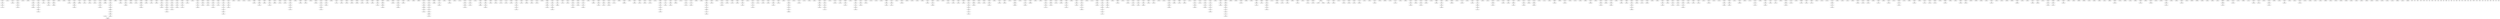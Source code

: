 // Template
digraph {
	overlap=scale
	"0xB4B1DF51B8" [label="ALICE
HEAVY_CONSUMER" fontsize=8]
	"0xB39A0A6C2F" [label="BOB
HEAVY_CONSUMER" fontsize=8]
	"0x4E3BB1FA00" [label="CAROL
HEAVY_CONSUMER" fontsize=8]
	"0xD591BD3343" [label="JAMES
HEAVY_CONSUMER" fontsize=8]
	"0xC5B104BDED" [label="JOHN
HEAVY_CONSUMER" fontsize=8]
	"0x5A7264C2BA" [label="ROBERT
HEAVY_CONSUMER" fontsize=8]
	"0x7D62E1A1A3" [label="MICHAEL
HEAVY_CONSUMER" fontsize=8]
	"0xD54E5A3527" [label="MARY
HEAVY_CONSUMER" fontsize=8]
	"0xE40383B14B" [label="WILLIAM
HEAVY_CONSUMER" fontsize=8]
	"0x22CE0A692C" [label="DAVID
HEAVY_CONSUMER" fontsize=8]
	"0xD035E1C76D" [label="RICHARD
HEAVY_CONSUMER" fontsize=8]
	"0x4996489009" [label="CHARLES
HEAVY_CONSUMER" fontsize=8]
	"0xA559E0373C" [label="JOSEPH
HEAVY_CONSUMER" fontsize=8]
	"0xFB2E2B68AF" [label="THOMAS
HEAVY_CONSUMER" fontsize=8]
	"0xE7679F24B5" [label="PATRICIA
HEAVY_CONSUMER" fontsize=8]
	"0x0FDC96F96A" [label="CHRISTOPHER
HEAVY_CONSUMER" fontsize=8]
	"0xF6606D236C" [label="LINDA
HEAVY_CONSUMER" fontsize=8]
	"0x315D32E13F" [label="BARBARA
HEAVY_CONSUMER" fontsize=8]
	"0xBE96FBE2C6" [label="DANIEL
HEAVY_CONSUMER" fontsize=8]
	"0x55D13C5491" [label="PAUL
HEAVY_CONSUMER" fontsize=8]
	"0xEB4292C7C7" [label="MARK
HEAVY_CONSUMER" fontsize=8]
	"0x01F46F707C" [label="ELIZABETH
HEAVY_CONSUMER" fontsize=8]
	"0x97047E68F6" [label="DONALD
HEAVY_CONSUMER" fontsize=8]
	"0xD5315C2A1E" [label="JENNIFER
HEAVY_CONSUMER" fontsize=8]
	"0xEEF369563D" [label="GEORGE
HEAVY_CONSUMER" fontsize=8]
	"0xB2E55D0F63" [label="MARIA
HEAVY_CONSUMER" fontsize=8]
	"0x23402FC6B6" [label="KENNETH
HEAVY_CONSUMER" fontsize=8]
	"0x30184E554A" [label="SUSAN
HEAVY_CONSUMER" fontsize=8]
	"0x11EBC38350" [label="STEVEN
HEAVY_CONSUMER" fontsize=8]
	"0xD5F4874098" [label="EDWARD
HEAVY_CONSUMER" fontsize=8]
	"0xBE05F191F8" [label="MARGARET
HEAVY_CONSUMER" fontsize=8]
	"0x2DCE274F41" [label="BRIAN
HEAVY_CONSUMER" fontsize=8]
	"0xFA272848E9" [label="RONALD
HEAVY_CONSUMER" fontsize=8]
	"0xAA76AA936D" [label="DOROTHY
HEAVY_CONSUMER" fontsize=8]
	"0x665822D7D6" [label="ANTHONY
HEAVY_CONSUMER" fontsize=8]
	"0x99DCD927E0" [label="LISA
HEAVY_CONSUMER" fontsize=8]
	"0xA2459BDF1C" [label="KEVIN
HEAVY_CONSUMER" fontsize=8]
	"0x0916A59B20" [label="NANCY
HEAVY_CONSUMER" fontsize=8]
	"0x0A0682F7C8" [label="KAREN
HEAVY_CONSUMER" fontsize=8]
	"0x4408A28A31" [label="BETTY
HEAVY_CONSUMER" fontsize=8]
	"0x08D14953BA" [label="HELEN
HEAVY_CONSUMER" fontsize=8]
	"0x6B4F9CCAB0" [label="JASON
HEAVY_CONSUMER" fontsize=8]
	"0x5B77DA3229" [label="MATTHEW
HEAVY_CONSUMER" fontsize=8]
	"0x80459C0FAA" [label="GARY
HEAVY_CONSUMER" fontsize=8]
	"0x75951D4B60" [label="TIMOTHY
HEAVY_CONSUMER" fontsize=8]
	"0xCAEECA244D" [label="SANDRA
HEAVY_CONSUMER" fontsize=8]
	"0xF97717C829" [label="JOSE
HEAVY_CONSUMER" fontsize=8]
	"0x0615117B1D" [label="LARRY
HEAVY_CONSUMER" fontsize=8]
	"0xE0D7113E65" [label="JEFFREY
HEAVY_CONSUMER" fontsize=8]
	"0xBE0C6C9DD4" [label="FRANK
HEAVY_CONSUMER" fontsize=8]
	"0x7C29AA7071" [label="DONNA
HEAVY_CONSUMER" fontsize=8]
	"0x8BE1B80BD4" [label="RUTH
HEAVY_CONSUMER" fontsize=8]
	"0x2F96038B08" [label="SCOTT
HEAVY_CONSUMER" fontsize=8]
	"0x106B514468" [label="ERIC
HEAVY_CONSUMER" fontsize=8]
	"0xCF3AD6A802" [label="STEPHEN
HEAVY_CONSUMER" fontsize=8]
	"0xB21FDBFCF1" [label="ANDREW
HEAVY_CONSUMER" fontsize=8]
	"0x0CBD70581E" [label="SHARON
HEAVY_CONSUMER" fontsize=8]
	"0x1599BBC6D4" [label="MICHELLE
HEAVY_CONSUMER" fontsize=8]
	"0x659E0E4076" [label="LAURA
HEAVY_CONSUMER" fontsize=8]
	"0x1D4D0D2120" [label="SARAH
HEAVY_CONSUMER" fontsize=8]
	"0x667CDE8F15" [label="KIMBERLY
HEAVY_CONSUMER" fontsize=8]
	"0x349DB9F717" [label="DEBORAH
HEAVY_CONSUMER" fontsize=8]
	"0x9310EDF2B0" [label="JESSICA
HEAVY_CONSUMER" fontsize=8]
	"0x74C2EFC6EF" [label="RAYMOND
HEAVY_CONSUMER" fontsize=8]
	"0xC854790352" [label="SHIRLEY
HEAVY_CONSUMER" fontsize=8]
	"0x40C1807482" [label="CYNTHIA
HEAVY_CONSUMER" fontsize=8]
	"0xBEDBB3D4EB" [label="ANGELA
HEAVY_CONSUMER" fontsize=8]
	"0x1778DAF167" [label="MELISSA
HEAVY_CONSUMER" fontsize=8]
	"0x5CAF589F38" [label="BRENDA
HEAVY_CONSUMER" fontsize=8]
	"0x28B18A9B30" [label="AMY
HEAVY_CONSUMER" fontsize=8]
	"0x6A758E284B" [label="JERRY
HEAVY_CONSUMER" fontsize=8]
	"0x5AB8BFFAE4" [label="GREGORY
HEAVY_CONSUMER" fontsize=8]
	"0xC0EDB943B7" [label="ANNA
HEAVY_CONSUMER" fontsize=8]
	"0xC68B93451D" [label="JOSHUA
HEAVY_CONSUMER" fontsize=8]
	"0x63F370F06B" [label="VIRGINIA
HEAVY_CONSUMER" fontsize=8]
	"0x1D82755360" [label="REBECCA
HEAVY_CONSUMER" fontsize=8]
	"0xAE1C67C76F" [label="KATHLEEN
HEAVY_CONSUMER" fontsize=8]
	"0x00770A45A2" [label="DENNIS
HEAVY_CONSUMER" fontsize=8]
	"0x44252F0471" [label="PAMELA
HEAVY_CONSUMER" fontsize=8]
	"0x8A83BB5924" [label="MARTHA
HEAVY_CONSUMER" fontsize=8]
	"0xEEB51FA36D" [label="DEBRA
HEAVY_CONSUMER" fontsize=8]
	"0xE17AC36AAA" [label="AMANDA
HEAVY_CONSUMER" fontsize=8]
	"0x0EC4374547" [label="WALTER
HEAVY_CONSUMER" fontsize=8]
	"0xDE0A319BC2" [label="STEPHANIE
HEAVY_CONSUMER" fontsize=8]
	"0x2995EA1935" [label="WILLIE
HEAVY_CONSUMER" fontsize=8]
	"0x248BB3BAF2" [label="PATRICK
HEAVY_CONSUMER" fontsize=8]
	"0x09FF42386D" [label="TERRY
HEAVY_CONSUMER" fontsize=8]
	"0xEB9BA334D3" [label="CAROLYN
HEAVY_CONSUMER" fontsize=8]
	"0x9E7DA68DFA" [label="PETER
HEAVY_CONSUMER" fontsize=8]
	"0x76601EAFE3" [label="CHRISTINE
HEAVY_CONSUMER" fontsize=8]
	"0x002B882537" [label="MARIE
HEAVY_CONSUMER" fontsize=8]
	"0xC452B11456" [label="JANET
HEAVY_CONSUMER" fontsize=8]
	"0xB7A5B5E6B1" [label="FRANCES
HEAVY_CONSUMER" fontsize=8]
	"0xDA34D9EE97" [label="CATHERINE
HEAVY_CONSUMER" fontsize=8]
	"0x84C0AB50F8" [label="HAROLD
HEAVY_CONSUMER" fontsize=8]
	"0xD52B0AD141" [label="HENRY
HEAVY_CONSUMER" fontsize=8]
	"0xCACB5EB41B" [label="DOUGLAS
HEAVY_CONSUMER" fontsize=8]
	"0x7EE43F42C4" [label="JOYCE
HEAVY_CONSUMER" fontsize=8]
	"0x4C50D5E583" [label="ANN
HEAVY_CONSUMER" fontsize=8]
	"0xFE89B003F8" [label="DIANE
HEAVY_CONSUMER" fontsize=8]
	"0x3581774F85" [label="JEAN
HEAVY_CONSUMER" fontsize=8]
	"0xCEAFDB3BD3" [label="JULIE
HEAVY_CONSUMER" fontsize=8]
	"0xD9E4F6E3C6" [label="CARL
HEAVY_CONSUMER" fontsize=8]
	"0x131FA719A3" [label="KELLY
HEAVY_CONSUMER" fontsize=8]
	"0x739BF5B7BE" [label="HEATHER
HEAVY_CONSUMER" fontsize=8]
	"0x7CFC6CDFF7" [label="ARTHUR
HEAVY_CONSUMER" fontsize=8]
	"0xEC1451C376" [label="TERESA
HEAVY_CONSUMER" fontsize=8]
	"0xE1E43FA747" [label="GLORIA
HEAVY_CONSUMER" fontsize=8]
	"0x1406B52049" [label="DORIS
HEAVY_CONSUMER" fontsize=8]
	"0x5A9984552E" [label="RYAN
HEAVY_CONSUMER" fontsize=8]
	"0x200582443C" [label="JOE
HEAVY_CONSUMER" fontsize=8]
	"0x3BA3D071E4" [label="ROGER
HEAVY_CONSUMER" fontsize=8]
	"0x4A9ED3E622" [label="EVELYN
HEAVY_CONSUMER" fontsize=8]
	"0x35EB4AB146" [label="JUAN
HEAVY_CONSUMER" fontsize=8]
	"0xD5AAEB87AF" [label="ASHLEY
HEAVY_CONSUMER" fontsize=8]
	"0xDB39749B4E" [label="JACK
HEAVY_CONSUMER" fontsize=8]
	"0x4F765918B3" [label="CHERYL
HEAVY_CONSUMER" fontsize=8]
	"0x6E3C6550B8" [label="ALBERT
HEAVY_CONSUMER" fontsize=8]
	"0xB4E708728C" [label="JOAN
HEAVY_CONSUMER" fontsize=8]
	"0xB480B992AB" [label="MILDRED
HEAVY_CONSUMER" fontsize=8]
	"0x74A0590CF2" [label="KATHERINE
HEAVY_CONSUMER" fontsize=8]
	"0x5C1DCF8D9D" [label="JUSTIN
HEAVY_CONSUMER" fontsize=8]
	"0x907EFB4733" [label="JONATHAN
HEAVY_CONSUMER" fontsize=8]
	"0x61C614BA7D" [label="GERALD
HEAVY_CONSUMER" fontsize=8]
	"0x89D0BD5656" [label="KEITH
HEAVY_CONSUMER" fontsize=8]
	"0x10E04AE592" [label="SAMUEL
HEAVY_CONSUMER" fontsize=8]
	"0x31C0CFB24E" [label="JUDITH
HEAVY_CONSUMER" fontsize=8]
	"0xF68D673643" [label="ROSE
HEAVY_CONSUMER" fontsize=8]
	"0x7213AC734E" [label="JANICE
HEAVY_CONSUMER" fontsize=8]
	"0x0F2573E427" [label="LAWRENCE
HEAVY_CONSUMER" fontsize=8]
	"0x6768A3F5FF" [label="RALPH
HEAVY_CONSUMER" fontsize=8]
	"0xDC10C9D81F" [label="NICOLE
HEAVY_CONSUMER" fontsize=8]
	"0xF85E7A5721" [label="JUDY
HEAVY_CONSUMER" fontsize=8]
	"0xCB52FFF46D" [label="NICHOLAS
HEAVY_CONSUMER" fontsize=8]
	"0x0FC1263320" [label="CHRISTINA
HEAVY_CONSUMER" fontsize=8]
	"0x6CEA557BD1" [label="ROY
HEAVY_CONSUMER" fontsize=8]
	"0x75F30F65A9" [label="KATHY
HEAVY_CONSUMER" fontsize=8]
	"0xE07DC2575E" [label="THERESA
HEAVY_CONSUMER" fontsize=8]
	"0xDDC575B341" [label="BENJAMIN
HEAVY_CONSUMER" fontsize=8]
	"0x2569AC448C" [label="BEVERLY
HEAVY_CONSUMER" fontsize=8]
	"0x1EC5FC8958" [label="DENISE
HEAVY_CONSUMER" fontsize=8]
	"0x1EC5F33FEE" [label="BRUCE
HEAVY_CONSUMER" fontsize=8]
	"0x23D93255C7" [label="BRANDON
HEAVY_CONSUMER" fontsize=8]
	"0x1EDA4567C7" [label="ADAM
HEAVY_CONSUMER" fontsize=8]
	"0x2B1095E67D" [label="TAMMY
HEAVY_CONSUMER" fontsize=8]
	"0x9C71249376" [label="IRENE
HEAVY_CONSUMER" fontsize=8]
	"0x5D5497D447" [label="FRED
HEAVY_CONSUMER" fontsize=8]
	"0x583C48EC15" [label="BILLY
HEAVY_CONSUMER" fontsize=8]
	"0xA25E5D1EA0" [label="HARRY
HEAVY_CONSUMER" fontsize=8]
	"0x56A32506C6" [label="JANE
HEAVY_CONSUMER" fontsize=8]
	"0x4E05A2E4FA" [label="WAYNE
HEAVY_CONSUMER" fontsize=8]
	"0x0F851EDCE0" [label="LOUIS
HEAVY_CONSUMER" fontsize=8]
	"0x8633C1A1E7" [label="LORI
HEAVY_CONSUMER" fontsize=8]
	"0x936D5225F1" [label="STEVE
HEAVY_CONSUMER" fontsize=8]
	"0x08334E9CBF" [label="TRACY
HEAVY_CONSUMER" fontsize=8]
	"0x3CB5E746C1" [label="JEREMY
HEAVY_CONSUMER" fontsize=8]
	"0x6DF3A1101E" [label="RACHEL
HEAVY_CONSUMER" fontsize=8]
	"0x5DF3F1C124" [label="ANDREA
HEAVY_CONSUMER" fontsize=8]
	"0xC92E3C797D" [label="AARON
HEAVY_CONSUMER" fontsize=8]
	"0xDD4F3C1EA1" [label="MARILYN
HEAVY_CONSUMER" fontsize=8]
	"0xFC0BC1FEDA" [label="ROBIN
HEAVY_CONSUMER" fontsize=8]
	"0xEA9849C3F4" [label="RANDY
HEAVY_CONSUMER" fontsize=8]
	"0xD0D3E1CD22" [label="LESLIE
HEAVY_CONSUMER" fontsize=8]
	"0xA532D0FAB4" [label="KATHRYN
HEAVY_CONSUMER" fontsize=8]
	"0x1CF5897D56" [label="EUGENE
HEAVY_CONSUMER" fontsize=8]
	"0xFCCD387AC6" [label="HOWARD
HEAVY_CONSUMER" fontsize=8]
	"0x807EE1F24F" [label="CARLOS
HEAVY_CONSUMER" fontsize=8]
	"0x92F072AC21" [label="SARA
HEAVY_CONSUMER" fontsize=8]
	"0x1C9E456125" [label="LOUISE
HEAVY_CONSUMER" fontsize=8]
	"0x6018362275" [label="JACQUELINE
HEAVY_CONSUMER" fontsize=8]
	"0x37FB8E8BB5" [label="ANNE
HEAVY_CONSUMER" fontsize=8]
	"0x930D97E84D" [label="WANDA
HEAVY_CONSUMER" fontsize=8]
	"0x2DB860B359" [label="RUSSELL
HEAVY_CONSUMER" fontsize=8]
	"0xD282F52FA1" [label="SHAWN
HEAVY_CONSUMER" fontsize=8]
	"0xC76E7927E6" [label="VICTOR
HEAVY_CONSUMER" fontsize=8]
	"0x90BF6715F4" [label="JULIA
HEAVY_CONSUMER" fontsize=8]
	"0x11C185FF3D" [label="BONNIE
HEAVY_CONSUMER" fontsize=8]
	"0x67EB122290" [label="RUBY
HEAVY_CONSUMER" fontsize=8]
	"0x208A05C776" [label="CHRIS
HEAVY_CONSUMER" fontsize=8]
	"0xA83D018B4C" [label="TINA
HEAVY_CONSUMER" fontsize=8]
	"0x720154991E" [label="LOIS
HEAVY_CONSUMER" fontsize=8]
	"0x2D174FF83F" [label="PHYLLIS
HEAVY_CONSUMER" fontsize=8]
	"0x2E9FEA85A3" [label="JAMIE
HEAVY_CONSUMER" fontsize=8]
	"0xDC77A4B6ED" [label="NORMA
HEAVY_CONSUMER" fontsize=8]
	"0x03FA63617F" [label="MARTIN
HEAVY_CONSUMER" fontsize=8]
	"0x4492192043" [label="PAULA
HEAVY_CONSUMER" fontsize=8]
	"0x1CCA5C0744" [label="JESSE
HEAVY_CONSUMER" fontsize=8]
	"0xC5C9A1D6B0" [label="DIANA
HEAVY_CONSUMER" fontsize=8]
	"0x6259D793F6" [label="ANNIE
HEAVY_CONSUMER" fontsize=8]
	"0x343030425E" [label="SHANNON
HEAVY_CONSUMER" fontsize=8]
	"0x0E054109B4" [label="ERNEST
HEAVY_CONSUMER" fontsize=8]
	"0x8B9E1ACC9E" [label="TODD
HEAVY_CONSUMER" fontsize=8]
	"0x80BBF4EAF6" [label="PHILLIP
HEAVY_CONSUMER" fontsize=8]
	"0xC507E90E5D" [label="LEE
HEAVY_CONSUMER" fontsize=8]
	"0xFE5F49CA45" [label="LILLIAN
HEAVY_CONSUMER" fontsize=8]
	"0x9A247F5566" [label="PEGGY
HEAVY_CONSUMER" fontsize=8]
	"0xBE5DD4E3AE" [label="EMILY
HEAVY_CONSUMER" fontsize=8]
	"0xCFB7D011C5" [label="CRYSTAL
HEAVY_CONSUMER" fontsize=8]
	"0xEAE654B53F" [label="KIM
HEAVY_CONSUMER" fontsize=8]
	"0xCF45E2E92F" [label="CRAIG
HEAVY_CONSUMER" fontsize=8]
	"0x23548DF8BC" [label="CARMEN
HEAVY_CONSUMER" fontsize=8]
	"0x91A4F2F193" [label="GLADYS
HEAVY_CONSUMER" fontsize=8]
	"0xAA071136EC" [label="CONNIE
HEAVY_CONSUMER" fontsize=8]
	"0x28990EF40D" [label="RITA
HEAVY_CONSUMER" fontsize=8]
	"0xFB895D4C53" [label="ALAN
HEAVY_CONSUMER" fontsize=8]
	"0xCF0574B0F1" [label="DAWN
HEAVY_CONSUMER" fontsize=8]
	"0x474B63B115" [label="FLORENCE
HEAVY_CONSUMER" fontsize=8]
	"0x70AB42777A" [label="DALE
HEAVY_CONSUMER" fontsize=8]
	"0xE64EACDF46" [label="SEAN
HEAVY_CONSUMER" fontsize=8]
	"0x160C4FE785" [label="FRANCIS
HEAVY_CONSUMER" fontsize=8]
	"0xF05E343681" [label="JOHNNY
HEAVY_CONSUMER" fontsize=8]
	"0x2CD66E1FEF" [label="CLARENCE
HEAVY_CONSUMER" fontsize=8]
	"0x868E755688" [label="PHILIP
HEAVY_CONSUMER" fontsize=8]
	"0x3C1735FA4A" [label="EDNA
HEAVY_CONSUMER" fontsize=8]
	"0xE60F32A597" [label="TIFFANY
HEAVY_CONSUMER" fontsize=8]
	"0x912C7CA556" [label="TONY
HEAVY_CONSUMER" fontsize=8]
	"0xAA615FE625" [label="ROSA
HEAVY_CONSUMER" fontsize=8]
	"0xB63FF364C4" [label="JIMMY
HEAVY_CONSUMER" fontsize=8]
	"0x9BDC0A139F" [label="EARL
HEAVY_CONSUMER" fontsize=8]
	"0x2DA8B2BD21" [label="CINDY
HEAVY_CONSUMER" fontsize=8]
	"0x88A18CA90F" [label="ANTONIO
HEAVY_CONSUMER" fontsize=8]
	"0x361C8E6362" [label="LUIS
HEAVY_CONSUMER" fontsize=8]
	"0x99F4289A65" [label="MIKE
HEAVY_CONSUMER" fontsize=8]
	"0x5D8F42F357" [label="DANNY
HEAVY_CONSUMER" fontsize=8]
	"0x040C1434CA" [label="BRYAN
HEAVY_CONSUMER" fontsize=8]
	"0xE8807258D1" [label="GRACE
HEAVY_CONSUMER" fontsize=8]
	"0xABA1C9342B" [label="STANLEY
HEAVY_CONSUMER" fontsize=8]
	"0x7445971801" [label="LEONARD
HEAVY_CONSUMER" fontsize=8]
	"0x1CDFD465E3" [label="WENDY
HEAVY_CONSUMER" fontsize=8]
	"0x5E0D960BAB" [label="NATHAN
HEAVY_CONSUMER" fontsize=8]
	"0x907FD76A2E" [label="MANUEL
HEAVY_CONSUMER" fontsize=8]
	"0xD24A630F89" [label="CURTIS
HEAVY_CONSUMER" fontsize=8]
	"0x8252CB18BA" [label="VICTORIA
HEAVY_CONSUMER" fontsize=8]
	"0xD491E4F287" [label="RODNEY
HEAVY_CONSUMER" fontsize=8]
	"0xBCA7CDC0F0" [label="NORMAN
HEAVY_CONSUMER" fontsize=8]
	"0x0E312CEAA1" [label="EDITH
HEAVY_CONSUMER" fontsize=8]
	"0xDB9CF738F2" [label="SHERRY
HEAVY_CONSUMER" fontsize=8]
	"0x1EB4CE6E1B" [label="SYLVIA
HEAVY_CONSUMER" fontsize=8]
	"0xB214870D58" [label="JOSEPHINE
HEAVY_CONSUMER" fontsize=8]
	"0x379A498B8A" [label="ALLEN
HEAVY_CONSUMER" fontsize=8]
	"0xBCB0E4F984" [label="THELMA
HEAVY_CONSUMER" fontsize=8]
	"0xC06893183E" [label="SHEILA
HEAVY_CONSUMER" fontsize=8]
	"0xB3018ADAA5" [label="ETHEL
HEAVY_CONSUMER" fontsize=8]
	"0x8277B0DD6C" [label="MARJORIE
HEAVY_CONSUMER" fontsize=8]
	"0x2C48710E41" [label="LYNN
HEAVY_CONSUMER" fontsize=8]
	"0x10552B5B04" [label="ELLEN
HEAVY_CONSUMER" fontsize=8]
	"0x536C69E816" [label="ELAINE
HEAVY_CONSUMER" fontsize=8]
	"0xEF1320D8C9" [label="MARVIN
HEAVY_CONSUMER" fontsize=8]
	"0xF3A0BC1373" [label="CARRIE
HEAVY_CONSUMER" fontsize=8]
	"0x8BE654BCBC" [label="MARION
HEAVY_CONSUMER" fontsize=8]
	"0x30C4780CFD" [label="CHARLOTTE
HEAVY_CONSUMER" fontsize=8]
	"0x777C6CF007" [label="VINCENT
HEAVY_CONSUMER" fontsize=8]
	"0x81009AA435" [label="GLENN
HEAVY_CONSUMER" fontsize=8]
	"0x3116C9F230" [label="TRAVIS
HEAVY_CONSUMER" fontsize=8]
	"0xC8FF15E7C8" [label="MONICA
HEAVY_CONSUMER" fontsize=8]
	"0xBE1B778EC4" [label="JEFFERY
HEAVY_CONSUMER" fontsize=8]
	"0xC2A5DC317C" [label="JEFF
HEAVY_CONSUMER" fontsize=8]
	"0x44D42E42AF" [label="ESTHER
HEAVY_CONSUMER" fontsize=8]
	"0xC7417DA324" [label="PAULINE
HEAVY_CONSUMER" fontsize=8]
	"0xFC2793996A" [label="JACOB
HEAVY_CONSUMER" fontsize=8]
	"0x236920094B" [label="EMMA
HEAVY_CONSUMER" fontsize=8]
	"0x6C2DD4E826" [label="CHAD
HEAVY_CONSUMER" fontsize=8]
	"0xB467B57ABE" [label="KYLE
HEAVY_CONSUMER" fontsize=8]
	"0xEA5E3701D1" [label="JUANITA
HEAVY_CONSUMER" fontsize=8]
	"0xDF763316BA" [label="DANA
HEAVY_CONSUMER" fontsize=8]
	"0x12DA7D99AC" [label="MELVIN
HEAVY_CONSUMER" fontsize=8]
	"0x89E739546A" [label="JESSIE
HEAVY_CONSUMER" fontsize=8]
	"0x7177E25DEF" [label="RHONDA
HEAVY_CONSUMER" fontsize=8]
	"0xD2CF63567B" [label="ANITA
HEAVY_CONSUMER" fontsize=8]
	"0x80DD3B39D5" [label="ALFRED
HEAVY_CONSUMER" fontsize=8]
	"0x450595D7A4" [label="HAZEL
HEAVY_CONSUMER" fontsize=8]
	"0x796819C387" [label="AMBER
HEAVY_CONSUMER" fontsize=8]
	"0x5A85B7582A" [label="EVA
HEAVY_CONSUMER" fontsize=8]
	"0x07772A5B25" [label="BRADLEY
HEAVY_CONSUMER" fontsize=8]
	"0x336AD26BC5" [label="RAY
HEAVY_CONSUMER" fontsize=8]
	"0x1F98A000E0" [label="JESUS
HEAVY_CONSUMER" fontsize=8]
	"0x9C538A52AC" [label="DEBBIE
HEAVY_CONSUMER" fontsize=8]
	"0x0EB2A21FC4" [label="HERBERT
HEAVY_CONSUMER" fontsize=8]
	"0xF31BBC2548" [label="EDDIE
HEAVY_CONSUMER" fontsize=8]
	"0x297349C024" [label="JOEL
HEAVY_CONSUMER" fontsize=8]
	"0x29567243CE" [label="FREDERICK
HEAVY_CONSUMER" fontsize=8]
	"0x494E1DD140" [label="APRIL
HEAVY_CONSUMER" fontsize=8]
	"0x599A7412AF" [label="LUCILLE
HEAVY_CONSUMER" fontsize=8]
	"0x21113C2E72" [label="CLARA
HEAVY_CONSUMER" fontsize=8]
	"0x044CFC2284" [label="GAIL
HEAVY_CONSUMER" fontsize=8]
	"0xAA4A0E44A2" [label="JOANNE
HEAVY_CONSUMER" fontsize=8]
	"0xE89103BAA5" [label="ELEANOR
HEAVY_CONSUMER" fontsize=8]
	"0x5860B9A612" [label="VALERIE
HEAVY_CONSUMER" fontsize=8]
	"0x68B2CD5194" [label="DANIELLE
HEAVY_CONSUMER" fontsize=8]
	"0x2727FA9742" [label="ERIN
HEAVY_CONSUMER" fontsize=8]
	"0x5F72ACD7FD" [label="EDWIN
HEAVY_CONSUMER" fontsize=8]
	"0x64EFCB07EC" [label="MEGAN
HEAVY_CONSUMER" fontsize=8]
	"0xF0909E07E5" [label="ALICIA
HEAVY_CONSUMER" fontsize=8]
	"0xD4B031A817" [label="SUZANNE
HEAVY_CONSUMER" fontsize=8]
	"0x4227BB7925" [label="MICHELE
HEAVY_CONSUMER" fontsize=8]
	"0x4B6F741F24" [label="DON
HEAVY_CONSUMER" fontsize=8]
	"0x52CB2CFCD4" [label="BERTHA
HEAVY_CONSUMER" fontsize=8]
	"0x09891805FA" [label="VERONICA
HEAVY_CONSUMER" fontsize=8]
	"0x831D37589A" [label="JILL
HEAVY_CONSUMER" fontsize=8]
	"0x8B0EAD22AD" [label="DARLENE
HEAVY_CONSUMER" fontsize=8]
	"0xA6818C8209" [label="RICKY
HEAVY_CONSUMER" fontsize=8]
	"0x323BD2D1BC" [label="LAUREN
HEAVY_CONSUMER" fontsize=8]
	"0xD584C813F4" [label="GERALDINE
HEAVY_CONSUMER" fontsize=8]
	"0x4590AD1327" [label="TROY
HEAVY_CONSUMER" fontsize=8]
	"0x42E9FDF49D" [label="STACY
HEAVY_CONSUMER" fontsize=8]
	"0x0E5761DAC7" [label="RANDALL
HEAVY_CONSUMER" fontsize=8]
	"0xA0F1985754" [label="CATHY
HEAVY_CONSUMER" fontsize=8]
	"0xEBC5DEC5A8" [label="JOANN
HEAVY_CONSUMER" fontsize=8]
	"0x22048D5B74" [label="SALLY
HEAVY_CONSUMER" fontsize=8]
	"0x7F5FE8BBA4" [label="LORRAINE
HEAVY_CONSUMER" fontsize=8]
	"0xF6CE1396DC" [label="BARRY
HEAVY_CONSUMER" fontsize=8]
	"0x4A8DB62892" [label="ALEXANDER
HEAVY_CONSUMER" fontsize=8]
	"0xF10969B24C" [label="REGINA
HEAVY_CONSUMER" fontsize=8]
	"0x859C1AE4AA" [label="JACKIE
HEAVY_CONSUMER" fontsize=8]
	"0xCD74C32EA8" [label="ERICA
HEAVY_CONSUMER" fontsize=8]
	"0x90ABAA566B" [label="BEATRICE
HEAVY_CONSUMER" fontsize=8]
	"0x7DD8100188" [label="DOLORES
HEAVY_CONSUMER" fontsize=8]
	"0x3B75136BEB" [label="BERNICE
HEAVY_CONSUMER" fontsize=8]
	"0x6038C9925F" [label="MARIO
HEAVY_CONSUMER" fontsize=8]
	"0xAEBF30E124" [label="BERNARD
HEAVY_CONSUMER" fontsize=8]
	"0x004DC7D042" [label="AUDREY
HEAVY_CONSUMER" fontsize=8]
	"0x052B9674F4" [label="YVONNE
HEAVY_CONSUMER" fontsize=8]
	"0x5A8CE2D1FA" [label="FRANCISCO
HEAVY_CONSUMER" fontsize=8]
	"0x3F96FABB39" [label="MICHEAL
HEAVY_CONSUMER" fontsize=8]
	"0x8974A9BE5E" [label="LEROY
HEAVY_CONSUMER" fontsize=8]
	"0xEA90FD80DC" [label="JUNE
HEAVY_CONSUMER" fontsize=8]
	"0xEFC4AEEE84" [label="ANNETTE
HEAVY_CONSUMER" fontsize=8]
	"0xAC227108F6" [label="SAMANTHA
HEAVY_CONSUMER" fontsize=8]
	"0x20075B8C25" [label="MARCUS
HEAVY_CONSUMER" fontsize=8]
	"0x5D9FB55923" [label="THEODORE
HEAVY_CONSUMER" fontsize=8]
	"0x8348FFCAE2" [label="OSCAR
HEAVY_CONSUMER" fontsize=8]
	"0xE4A7D486A7" [label="CLIFFORD
HEAVY_CONSUMER" fontsize=8]
	"0x3C7E8C965C" [label="MIGUEL
HEAVY_CONSUMER" fontsize=8]
	"0x68199C4B13" [label="JAY
HEAVY_CONSUMER" fontsize=8]
	"0x441176F57C" [label="RENEE
HEAVY_CONSUMER" fontsize=8]
	"0x6A283D2F01" [label="ANA
HEAVY_CONSUMER" fontsize=8]
	"0xFD9D834A0D" [label="VIVIAN
HEAVY_CONSUMER" fontsize=8]
	"0x34369C2F71" [label="JIM
HEAVY_CONSUMER" fontsize=8]
	"0x9B3735373D" [label="IDA
HEAVY_CONSUMER" fontsize=8]
	"0xDB448712D5" [label="TOM
HEAVY_CONSUMER" fontsize=8]
	"0x48C9AD80D2" [label="RONNIE
HEAVY_CONSUMER" fontsize=8]
	"0xECE40EF484" [label="ROBERTA
HEAVY_CONSUMER" fontsize=8]
	"0x6293675574" [label="HOLLY
HEAVY_CONSUMER" fontsize=8]
	"0xCD59544991" [label="BRITTANY
HEAVY_CONSUMER" fontsize=8]
	"0x0902428C81" [label="ANGEL
HEAVY_CONSUMER" fontsize=8]
	"0x8125376681" [label="ALEX
HEAVY_CONSUMER" fontsize=8]
	"0x249E8A1B42" [label="MELANIE
HEAVY_CONSUMER" fontsize=8]
	"0x24367E9594" [label="JON
HEAVY_CONSUMER" fontsize=8]
	"0x42064FB4A3" [label="YOLANDA
HEAVY_CONSUMER" fontsize=8]
	"0xA409D058DD" [label="TOMMY
HEAVY_CONSUMER" fontsize=8]
	"0x33FE79EF67" [label="LORETTA
HEAVY_CONSUMER" fontsize=8]
	"0xC4D71A4753" [label="JEANETTE
HEAVY_CONSUMER" fontsize=8]
	"0x0AAF4788B0" [label="CALVIN
HEAVY_CONSUMER" fontsize=8]
	"0x24899384D6" [label="LAURIE
HEAVY_CONSUMER" fontsize=8]
	"0x7679B14589" [label="LEON
HEAVY_CONSUMER" fontsize=8]
	"0xF2CAA8D0B9" [label="KATIE
HEAVY_CONSUMER" fontsize=8]
	"0x85F86213E9" [label="STACEY
HEAVY_CONSUMER" fontsize=8]
	"0xF07C083536" [label="LLOYD
HEAVY_CONSUMER" fontsize=8]
	"0xAFEEB7022D" [label="DEREK
HEAVY_CONSUMER" fontsize=8]
	"0xAEC86E161C" [label="BILL
HEAVY_CONSUMER" fontsize=8]
	"0xAF2CE16FC7" [label="VANESSA
HEAVY_CONSUMER" fontsize=8]
	"0x602FAFD0A9" [label="SUE
HEAVY_CONSUMER" fontsize=8]
	"0x96DD1B9881" [label="KRISTEN
HEAVY_CONSUMER" fontsize=8]
	"0xDB87EE269F" [label="ALMA
HEAVY_CONSUMER" fontsize=8]
	"0xF9618A8EB4" [label="WARREN
HEAVY_CONSUMER" fontsize=8]
	"0x17601DFD06" [label="ELSIE
HEAVY_CONSUMER" fontsize=8]
	"0xDDE94F9596" [label="BETH
HEAVY_CONSUMER" fontsize=8]
	"0xC32D790EE9" [label="VICKI
HEAVY_CONSUMER" fontsize=8]
	"0xC26BC434A4" [label="JEANNE
HEAVY_CONSUMER" fontsize=8]
	"0x2DFA9A8147" [label="JEROME
HEAVY_CONSUMER" fontsize=8]
	"0x444ACC01C2" [label="DARRELL
HEAVY_CONSUMER" fontsize=8]
	"0xACB53CE5B8" [label="TARA
HEAVY_CONSUMER" fontsize=8]
	"0xE34256732B" [label="ROSEMARY
HEAVY_CONSUMER" fontsize=8]
	"0x637E40D964" [label="LEO
HEAVY_CONSUMER" fontsize=8]
	"0x642347A49B" [label="FLOYD
HEAVY_CONSUMER" fontsize=8]
	"0x1339153ED7" [label="DEAN
HEAVY_CONSUMER" fontsize=8]
	"0x02D4D0CE99" [label="CARLA
HEAVY_CONSUMER" fontsize=8]
	"0xFFF26E5FD7" [label="WESLEY
HEAVY_CONSUMER" fontsize=8]
	"0xB76C1DDBC6" [label="TERRI
HEAVY_CONSUMER" fontsize=8]
	"0xF49F8D0DDF" [label="EILEEN
HEAVY_CONSUMER" fontsize=8]
	"0xF89D32EDF0" [label="COURTNEY
HEAVY_CONSUMER" fontsize=8]
	"0xF2283B0497" [label="ALVIN
HEAVY_CONSUMER" fontsize=8]
	"0xABA39887CD" [label="TIM
HEAVY_CONSUMER" fontsize=8]
	"0x64D0A778C3" [label="JORGE
HEAVY_CONSUMER" fontsize=8]
	"0x7DBAC8D76A" [label="GREG
HEAVY_CONSUMER" fontsize=8]
	"0x1DB9537AD6" [label="GORDON
HEAVY_CONSUMER" fontsize=8]
	"0xFE179F4282" [label="PEDRO
HEAVY_CONSUMER" fontsize=8]
	"0x32165B5DEA" [label="LUCY
HEAVY_CONSUMER" fontsize=8]
	"0x474D21889E" [label="GERTRUDE
HEAVY_CONSUMER" fontsize=8]
	"0x314558D1CF" [label="DUSTIN
HEAVY_CONSUMER" fontsize=8]
	"0x7110C1632C" [label="DERRICK
HEAVY_CONSUMER" fontsize=8]
	"0x31C4308567" [label="COREY
HEAVY_CONSUMER" fontsize=8]
	"0xE99660DDB3" [label="TONYA
HEAVY_CONSUMER" fontsize=8]
	"0x2FC3BF1C82" [label="DAN
HEAVY_CONSUMER" fontsize=8]
	"0x431324F9F7" [label="ELLA
HEAVY_CONSUMER" fontsize=8]
	"0xA66C1FB3B6" [label="LEWIS
HEAVY_CONSUMER" fontsize=8]
	"0xDEE433D0D4" [label="ZACHARY
HEAVY_CONSUMER" fontsize=8]
	"0x500982B0E4" [label="WILMA
HEAVY_CONSUMER" fontsize=8]
	"0xB4DB29680A" [label="MAURICE
HEAVY_CONSUMER" fontsize=8]
	"0x5D8A0A1FA5" [label="KRISTIN
HEAVY_CONSUMER" fontsize=8]
	"0x798BC83341" [label="GINA
HEAVY_CONSUMER" fontsize=8]
	"0xA38463E7D7" [label="VERNON
HEAVY_CONSUMER" fontsize=8]
	"0xE4279F75B7" [label="VERA
HEAVY_CONSUMER" fontsize=8]
	"0xAA4FB570B9" [label="ROBERTO
HEAVY_CONSUMER" fontsize=8]
	"0xA384F12C8F" [label="NATALIE
HEAVY_CONSUMER" fontsize=8]
	"0x00D8096FD3" [label="CLYDE
HEAVY_CONSUMER" fontsize=8]
	"0x9266D5A431" [label="AGNES
HEAVY_CONSUMER" fontsize=8]
	"0x381A43878E" [label="HERMAN
HEAVY_CONSUMER" fontsize=8]
	"0xABBD3AEFA1" [label="CHARLENE
HEAVY_CONSUMER" fontsize=8]
	"0xB9B52FD3B5" [label="CHARLIE
HEAVY_CONSUMER" fontsize=8]
	"0xE7A6A4E1D1" [label="BESSIE
HEAVY_CONSUMER" fontsize=8]
	"0xB7475405DB" [label="SHANE
HEAVY_CONSUMER" fontsize=8]
	"0x113A674768" [label="DELORES
HEAVY_CONSUMER" fontsize=8]
	"0x4CB659DA15" [label="SAM
HEAVY_CONSUMER" fontsize=8]
	"0xDD37512F4E" [label="PEARL
HEAVY_CONSUMER" fontsize=8]
	"0xD83AF53C9C" [label="MELINDA
HEAVY_CONSUMER" fontsize=8]
	"0xC3BA1DCD8E" [label="HECTOR
HEAVY_CONSUMER" fontsize=8]
	"0xD897E04FEC" [label="GLEN
HEAVY_CONSUMER" fontsize=8]
	"0x5D1EA67E91" [label="ARLENE
HEAVY_CONSUMER" fontsize=8]
	"0x0CCE0330C8" [label="RICARDO
HEAVY_CONSUMER" fontsize=8]
	"0x02511EDC28" [label="TAMARA
HEAVY_CONSUMER" fontsize=8]
	"0x7706995A4E" [label="MAUREEN
HEAVY_CONSUMER" fontsize=8]
	"0xEA985E803B" [label="LESTER
HEAVY_CONSUMER" fontsize=8]
	"0x49AAB0D5D0" [label="GENE
HEAVY_CONSUMER" fontsize=8]
	"0xEA6D4EE256" [label="COLLEEN
HEAVY_CONSUMER" fontsize=8]
	"0x4BBE867C56" [label="ALLISON
HEAVY_CONSUMER" fontsize=8]
	"0xEE9314161A" [label="TYLER
HEAVY_CONSUMER" fontsize=8]
	"0x8DAE808CEF" [label="RICK
HEAVY_CONSUMER" fontsize=8]
	"0x040BCABC76" [label="JOY
HEAVY_CONSUMER" fontsize=8]
	"0xB066056B5F" [label="JOHNNIE
HEAVY_CONSUMER" fontsize=8]
	"0x73FC6E536E" [label="GEORGIA
HEAVY_CONSUMER" fontsize=8]
	"0x86F168D48E" [label="CONSTANCE
HEAVY_CONSUMER" fontsize=8]
	"0x083AF86DAA" [label="RAMON
HEAVY_CONSUMER" fontsize=8]
	"0x4264651236" [label="MARCIA
HEAVY_CONSUMER" fontsize=8]
	"0x45A1CF9610" [label="LILLIE
HEAVY_CONSUMER" fontsize=8]
	"0xE34C6081C2" [label="CLAUDIA
HEAVY_CONSUMER" fontsize=8]
	"0x02CC1E9040" [label="BRENT
HEAVY_CONSUMER" fontsize=8]
	"0xBE5A39B281" [label="TANYA
HEAVY_CONSUMER" fontsize=8]
	"0x341F057C0B" [label="NELLIE
HEAVY_CONSUMER" fontsize=8]
	"0xDEF95A8716" [label="MINNIE
HEAVY_CONSUMER" fontsize=8]
	"0xCCD98654D0" [label="GILBERT
HEAVY_CONSUMER" fontsize=8]
	"0x188BF3B773" [label="MARLENE
HEAVY_CONSUMER" fontsize=8]
	"0x03316C40C4" [label="HEIDI
HEAVY_CONSUMER" fontsize=8]
	"0xCFC77A7451" [label="GLENDA
HEAVY_CONSUMER" fontsize=8]
	"0x634F65CB40" [label="MARC
HEAVY_CONSUMER" fontsize=8]
	"0xC45378E211" [label="VIOLA
HEAVY_CONSUMER" fontsize=8]
	"0x5892518FBA" [label="MARIAN
HEAVY_CONSUMER" fontsize=8]
	"0xB78B6A71ED" [label="LYDIA
HEAVY_CONSUMER" fontsize=8]
	"0x9DE6A29125" [label="BILLIE
HEAVY_CONSUMER" fontsize=8]
	"0x7C69AC62B9" [label="STELLA
HEAVY_CONSUMER" fontsize=8]
	"0xF6B670B3FC" [label="GUADALUPE
HEAVY_CONSUMER" fontsize=8]
	"0xBE1C3ADDAE" [label="CAROLINE
HEAVY_CONSUMER" fontsize=8]
	"0xD24A9FB9CB" [label="REGINALD
HEAVY_CONSUMER" fontsize=8]
	"0xBFD755575C" [label="DORA
HEAVY_CONSUMER" fontsize=8]
	"0x2D891F0EBB" [label="JO
HEAVY_CONSUMER" fontsize=8]
	"0x086D1A1042" [label="CECIL
HEAVY_CONSUMER" fontsize=8]
	"0x2FA548FA99" [label="CASEY
HEAVY_CONSUMER" fontsize=8]
	"0x833843F5C5" [label="BRETT
HEAVY_CONSUMER" fontsize=8]
	"0xE5F93738E1" [label="VICKIE
HEAVY_CONSUMER" fontsize=8]
	"0x5CD02CA817" [label="RUBEN
HEAVY_CONSUMER" fontsize=8]
	"0x22A0ABB981" [label="JAIME
HEAVY_CONSUMER" fontsize=8]
	"0x51E1A942C2" [label="RAFAEL
HEAVY_CONSUMER" fontsize=8]
	"0x6EC03D5D7E" [label="NATHANIEL
HEAVY_CONSUMER" fontsize=8]
	"0xDC78CDD66C" [label="MATTIE
HEAVY_CONSUMER" fontsize=8]
	"0x215CB05397" [label="MILTON
HEAVY_CONSUMER" fontsize=8]
	"0xA58F8073B0" [label="EDGAR
HEAVY_CONSUMER" fontsize=8]
	"0x8238E469F7" [label="RAUL
HEAVY_CONSUMER" fontsize=8]
	"0xEDFC5F243C" [label="MAXINE
HEAVY_CONSUMER" fontsize=8]
	"0x2D35845C7D" [label="IRMA
HEAVY_CONSUMER" fontsize=8]
	"0xB4045E5625" [label="MYRTLE
HEAVY_CONSUMER" fontsize=8]
	"0xC5AC2D666E" [label="MARSHA
HEAVY_CONSUMER" fontsize=8]
	"0x5B3FE3D841" [label="MABEL
HEAVY_CONSUMER" fontsize=8]
	"0x17CC0D5326" [label="CHESTER
HEAVY_CONSUMER" fontsize=8]
	"0x3D08DC3926" [label="BEN
HEAVY_CONSUMER" fontsize=8]
	"0x7AA488362E" [label="ANDRE
HEAVY_CONSUMER" fontsize=8]
	"0x402604A57D" [label="ADRIAN
HEAVY_CONSUMER" fontsize=8]
	"0x1977FCA728" [label="LENA
HEAVY_CONSUMER" fontsize=8]
	"0x652FE7766D" [label="FRANKLIN
HEAVY_CONSUMER" fontsize=8]
	"0xE79EE95CD3" [label="DUANE
HEAVY_CONSUMER" fontsize=8]
	"0xECF9EDBDDE" [label="CHRISTY
HEAVY_CONSUMER" fontsize=8]
	"0x5EB2821646" [label="TRACEY
HEAVY_CONSUMER" fontsize=8]
	"0x19715E25CE" [label="PATSY
HEAVY_CONSUMER" fontsize=8]
	"0xE5F9542DB2" [label="GABRIEL
HEAVY_CONSUMER" fontsize=8]
	"0xEA79F38B9B" [label="DEANNA
HEAVY_CONSUMER" fontsize=8]
	"0x98818C664E" [label="JIMMIE
HEAVY_CONSUMER" fontsize=8]
	"0xBCE6179AA7" [label="HILDA
HEAVY_CONSUMER" fontsize=8]
	"0xBC872A79CC" [label="ELMER
HEAVY_CONSUMER" fontsize=8]
	"0xD07003CCE9" [label="CHRISTIAN
HEAVY_CONSUMER" fontsize=8]
	"0x88261AEFBA" [label="BOBBIE
HEAVY_CONSUMER" fontsize=8]
	"0xD2EE1CA46F" [label="GWENDOLYN
HEAVY_CONSUMER" fontsize=8]
	"0x267105A37C" [label="NORA
HEAVY_CONSUMER" fontsize=8]
	"0xFAD120E494" [label="MITCHELL
HEAVY_CONSUMER" fontsize=8]
	"0x9A90EA732A" [label="JENNIE
HEAVY_CONSUMER" fontsize=8]
	"0xBA6F979BBE" [label="BRAD
HEAVY_CONSUMER" fontsize=8]
	"0x7E11A5EAD9" [label="RON
HEAVY_CONSUMER" fontsize=8]
	"0xB83C888193" [label="ROLAND
HEAVY_CONSUMER" fontsize=8]
	"0x194E4FB405" [label="NINA
HEAVY_CONSUMER" fontsize=8]
	"0xD86D023CA8" [label="MARGIE
HEAVY_CONSUMER" fontsize=8]
	"0xEDD4B4FFDF" [label="LEAH
HEAVY_CONSUMER" fontsize=8]
	"0x6EDE73439F" [label="HARVEY
HEAVY_CONSUMER" fontsize=8]
	"0x97DABED0A0" [label="CORY
HEAVY_CONSUMER" fontsize=8]
	"0xB64F60DB43" [label="CASSANDRA
HEAVY_CONSUMER" fontsize=8]
	"0x8BD6A8708D" [label="ARNOLD
HEAVY_CONSUMER" fontsize=8]
	"0xCBBFEB36F9" [label="PRISCILLA
HEAVY_CONSUMER" fontsize=8]
	"0xCB6E0B9E42" [label="PENNY
HEAVY_CONSUMER" fontsize=8]
	"0x8794A85920" [label="NAOMI
HEAVY_CONSUMER" fontsize=8]
	"0x737E6E63FB" [label="KAY
HEAVY_CONSUMER" fontsize=8]
	"0xBA22851226" [label="KARL
HEAVY_CONSUMER" fontsize=8]
	"0x7B658143F9" [label="JARED
HEAVY_CONSUMER" fontsize=8]
	"0x549DF97C74" [label="OLGA
HEAVY_CONSUMER" fontsize=8]
	"0x492C3FC761" [label="JAN
HEAVY_CONSUMER" fontsize=8]
	"0x1AA9639FF6" [label="BRANDY
HEAVY_CONSUMER" fontsize=8]
	"0xD46CB67DC9" [label="LONNIE
HEAVY_CONSUMER" fontsize=8]
	"0x0846F78164" [label="LEONA
HEAVY_CONSUMER" fontsize=8]
	"0x3725F93084" [label="DIANNE
HEAVY_CONSUMER" fontsize=8]
	"0x39B393D0BD" [label="CLAUDE
HEAVY_CONSUMER" fontsize=8]
	"0xE20F5A9968" [label="SONIA
HEAVY_CONSUMER" fontsize=8]
	"0xA761C6F226" [label="JORDAN
HEAVY_CONSUMER" fontsize=8]
	"0xE703BE9459" [label="JENNY
HEAVY_CONSUMER" fontsize=8]
	"0xAA59E9A9DE" [label="FELICIA
HEAVY_CONSUMER" fontsize=8]
	"0x078BA08038" [label="ERIK
HEAVY_CONSUMER" fontsize=8]
	"0xF8B479EF9F" [label="LINDSEY
HEAVY_CONSUMER" fontsize=8]
	"0x5B4F774504" [label="KERRY
HEAVY_CONSUMER" fontsize=8]
	"0x66608A6748" [label="DARRYL
HEAVY_CONSUMER" fontsize=8]
	"0x1B0FBE5047" [label="VELMA
HEAVY_CONSUMER" fontsize=8]
	"0xCFBE1094F1" [label="NEIL
HEAVY_CONSUMER" fontsize=8]
	"0xDB9D4AEF01" [label="MIRIAM
HEAVY_CONSUMER" fontsize=8]
	"0xFCD69732C1" [label="BECKY
HEAVY_CONSUMER" fontsize=8]
	"0x35146233D8" [label="VIOLET
HEAVY_CONSUMER" fontsize=8]
	"0x4C9B1EF55A" [label="KRISTINA
HEAVY_CONSUMER" fontsize=8]
	"0x75C32EEF4D" [label="JAVIER
HEAVY_CONSUMER" fontsize=8]
	"0x8312FE4EF7" [label="FERNANDO
HEAVY_CONSUMER" fontsize=8]
	"0x024F23661B" [label="CODY
HEAVY_CONSUMER" fontsize=8]
	"0x4204C77EE8" [label="CLINTON
HEAVY_CONSUMER" fontsize=8]
	"0xE72420041C" [label="TYRONE
HEAVY_CONSUMER" fontsize=8]
	"0x744A5443D4" [label="TONI
HEAVY_CONSUMER" fontsize=8]
	"0x6C41667CF9" [label="TED
HEAVY_CONSUMER" fontsize=8]
	"0x6A0B6FCA73" [label="RENE
HEAVY_CONSUMER" fontsize=8]
	"0xE61A5EB0B6" [label="MATHEW
HEAVY_CONSUMER" fontsize=8]
	"0x73B14F53C0" [label="LINDSAY
HEAVY_CONSUMER" fontsize=8]
	"0x43E205999A" [label="JULIO
HEAVY_CONSUMER" fontsize=8]
	"0x04C6176AFD" [label="DARREN
HEAVY_CONSUMER" fontsize=8]
	"0x46656820D6" [label="MISTY
HEAVY_CONSUMER" fontsize=8]
	"0x3ABF0930C5" [label="MAE
HEAVY_CONSUMER" fontsize=8]
	"0x111451D1C5" [label="LANCE
HEAVY_CONSUMER" fontsize=8]
	"0x4F4219A78D" [label="SHERRI
HEAVY_CONSUMER" fontsize=8]
	"0xB1F8DA7446" [label="SHELLY
HEAVY_CONSUMER" fontsize=8]
	"0x737887CD78" [label="SANDY
HEAVY_CONSUMER" fontsize=8]
	"0x6D1D227401" [label="RAMONA
HEAVY_CONSUMER" fontsize=8]
	"0xCA39789808" [label="PAT
HEAVY_CONSUMER" fontsize=8]
	"0x159DF8D50F" [label="KURT
HEAVY_CONSUMER" fontsize=8]
	"0x4AACAA4E52" [label="JODY
HEAVY_CONSUMER" fontsize=8]
	"0xD25D2BC795" [label="DAISY
HEAVY_CONSUMER" fontsize=8]
	"0xA55010F49F" [label="NELSON
HEAVY_CONSUMER" fontsize=8]
	"0xC08DAED873" [label="KATRINA
HEAVY_CONSUMER" fontsize=8]
	"0x939754FD58" [label="ERIKA
HEAVY_CONSUMER" fontsize=8]
	"0x86D1884FF4" [label="CLAIRE
HEAVY_CONSUMER" fontsize=8]
	"0xE757EB2A1F" [label="ALLAN
HEAVY_CONSUMER" fontsize=8]
	"0x7EFC664398" [label="HUGH
HEAVY_CONSUMER" fontsize=8]
	"0x920C343D73" [label="GUY
HEAVY_CONSUMER" fontsize=8]
	"0x20E37BE817" [label="CLAYTON
HEAVY_CONSUMER" fontsize=8]
	"0xF5DEF7886B" [label="SHERYL
HEAVY_CONSUMER" fontsize=8]
	"0x902741E979" [label="MAX
HEAVY_CONSUMER" fontsize=8]
	"0xE79AD21116" [label="MARGARITA
HEAVY_CONSUMER" fontsize=8]
	"0x78D1C379B0" [label="GENEVA
HEAVY_CONSUMER" fontsize=8]
	"0x7F7C9753B5" [label="DWAYNE
HEAVY_CONSUMER" fontsize=8]
	"0x93A695BEBE" [label="BELINDA
HEAVY_CONSUMER" fontsize=8]
	"0x1BFF9EB1CA" [label="FELIX
HEAVY_CONSUMER" fontsize=8]
	"0x7AA79CB157" [label="FAYE
HEAVY_CONSUMER" fontsize=8]
	"0xA5344AE00F" [label="DWIGHT
HEAVY_CONSUMER" fontsize=8]
	"0xE54335BCDA" [label="CORA
HEAVY_CONSUMER" fontsize=8]
	"0xBF7458856C" [label="ARMANDO
HEAVY_CONSUMER" fontsize=8]
	"0x9640AC84F3" [label="SABRINA
HEAVY_CONSUMER" fontsize=8]
	"0x0EE4DB7E7C" [label="NATASHA
HEAVY_CONSUMER" fontsize=8]
	"0x724012C30C" [label="ISABEL
HEAVY_CONSUMER" fontsize=8]
	"0x87B11EFFFD" [label="EVERETT
HEAVY_CONSUMER" fontsize=8]
	"0x8B6E0A79E3" [label="ADA
HEAVY_CONSUMER" fontsize=8]
	"0x80E1E3F24D" [label="WALLACE
HEAVY_CONSUMER" fontsize=8]
	"0x1C19A3050C" [label="SIDNEY
HEAVY_CONSUMER" fontsize=8]
	"0xCE0CC2BE9C" [label="MARGUERITE
HEAVY_CONSUMER" fontsize=8]
	"0x37770B1B06" [label="IAN
HEAVY_CONSUMER" fontsize=8]
	"0x0AD74EBA3E" [label="HATTIE
HEAVY_CONSUMER" fontsize=8]
	"0x812D6E9E55" [label="HARRIET
HEAVY_CONSUMER" fontsize=8]
	"0x3B44C35801" [label="ROSIE
HEAVY_CONSUMER" fontsize=8]
	"0x1917652A2C" [label="MOLLY
HEAVY_CONSUMER" fontsize=8]
	"0x0E8172D702" [label="KRISTI
HEAVY_CONSUMER" fontsize=8]
	"0xFAAB2E1408" [label="KEN
HEAVY_CONSUMER" fontsize=8]
	"0x8C892758DF" [label="JOANNA
HEAVY_CONSUMER" fontsize=8]
	"0xCB51DEBF41" [label="IRIS
HEAVY_CONSUMER" fontsize=8]
	"0x0A39D4401E" [label="CECILIA
HEAVY_CONSUMER" fontsize=8]
	"0x990E9DCA73" [label="BRANDI
HEAVY_CONSUMER" fontsize=8]
	"0xCCD5CECB65" [label="BLANCHE
HEAVY_CONSUMER" fontsize=8]
	"0xE7292F5BF4" [label="JULIAN
HEAVY_CONSUMER" fontsize=8]
	"0xC8340FD4E7" [label="EUNICE
HEAVY_CONSUMER" fontsize=8]
	"0xE85384DD5C" [label="ANGIE
HEAVY_CONSUMER" fontsize=8]
	"0x1E27A545EB" [label="ALFREDO
HEAVY_CONSUMER" fontsize=8]
	"0x5D7B872158" [label="LYNDA
HEAVY_CONSUMER" fontsize=8]
	"0x9EAF3A91CC" [label="IVAN
HEAVY_CONSUMER" fontsize=8]
	"0x244E96DF5C" [label="INEZ
HEAVY_CONSUMER" fontsize=8]
	"0xB94C157459" [label="FREDDIE
HEAVY_CONSUMER" fontsize=8]
	"0xC1B06BBB6E" [label="DAVE
HEAVY_CONSUMER" fontsize=8]
	"0x0A94416EA6" [label="ALBERTO
HEAVY_CONSUMER" fontsize=8]
	"0xD916A4A947" [label="MADELINE
HEAVY_CONSUMER" fontsize=8]
	"0xB3EB995D97" [label="DARYL
HEAVY_CONSUMER" fontsize=8]
	"0x6D59488D19" [label="BYRON
HEAVY_CONSUMER" fontsize=8]
	"0x3520DBBD29" [label="AMELIA
HEAVY_CONSUMER" fontsize=8]
	"0x8E4BE8D7C0" [label="ALBERTA
HEAVY_CONSUMER" fontsize=8]
	"0x39707D8EC6" [label="SONYA
HEAVY_CONSUMER" fontsize=8]
	"0xDB5AB1D3DF" [label="PERRY
HEAVY_CONSUMER" fontsize=8]
	"0x4FBAC971A7" [label="MORRIS
HEAVY_CONSUMER" fontsize=8]
	"0x7A2CA468E5" [label="MONIQUE
HEAVY_CONSUMER" fontsize=8]
	"0x3D8C676308" [label="MAGGIE
HEAVY_CONSUMER" fontsize=8]
	"0x29B614320B" [label="KRISTINE
HEAVY_CONSUMER" fontsize=8]
	"0xE74517FC0F" [label="KAYLA
HEAVY_CONSUMER" fontsize=8]
	"0x4ABFDF9DF0" [label="JODI
HEAVY_CONSUMER" fontsize=8]
	"0xB85AA1DD20" [label="JANIE
HEAVY_CONSUMER" fontsize=8]
	"0x02B5B31234" [label="ISAAC
HEAVY_CONSUMER" fontsize=8]
	"0x9D07E9A306" [label="GENEVIEVE
HEAVY_CONSUMER" fontsize=8]
	"0x5121F1F94D" [label="CANDACE
HEAVY_CONSUMER" fontsize=8]
	"0x7EE59CE0D2" [label="YVETTE
HEAVY_CONSUMER" fontsize=8]
	"0xB61A4AE3F8" [label="WILLARD
HEAVY_CONSUMER" fontsize=8]
	"0xD380FF1EC4" [label="WHITNEY
HEAVY_CONSUMER" fontsize=8]
	"0x593A09ECFF" [label="VIRGIL
HEAVY_CONSUMER" fontsize=8]
	"0x36E07D6C6D" [label="ROSS
HEAVY_CONSUMER" fontsize=8]
	"0xD3BE24352E" [label="OPAL
HEAVY_CONSUMER" fontsize=8]
	"0xAA3320433D" [label="MELODY
HEAVY_CONSUMER" fontsize=8]
	"0xFE4450A18B" [label="MARYANN
HEAVY_CONSUMER" fontsize=8]
	"0x64C7789FA9" [label="MARSHALL
HEAVY_CONSUMER" fontsize=8]
	"0x73F07550F9" [label="FANNIE
HEAVY_CONSUMER" fontsize=8]
	"0x82F419EF1B" [label="CLIFTON
HEAVY_CONSUMER" fontsize=8]
	"0xC0D1F958E5" [label="ALISON
HEAVY_CONSUMER" fontsize=8]
	"0xD37A448E18" [label="SUSIE
HEAVY_CONSUMER" fontsize=8]
	"0xF74CF51721" [label="SHELLEY
HEAVY_CONSUMER" fontsize=8]
	"0x87F574BE43" [label="SERGIO
HEAVY_CONSUMER" fontsize=8]
	"0x5D29498509" [label="SALVADOR
HEAVY_CONSUMER" fontsize=8]
	"0x98B09B78EE" [label="OLIVIA
HEAVY_CONSUMER" fontsize=8]
	"0x569E7E0070" [label="LUZ
HEAVY_CONSUMER" fontsize=8]
	"0xD23A4153FF" [label="KIRK
HEAVY_CONSUMER" fontsize=8]
	"0x1F979D3C0B" [label="FLORA
HEAVY_CONSUMER" fontsize=8]
	"0x89C09044AC" [label="ANDY
HEAVY_CONSUMER" fontsize=8]
	"0x22779F040F" [label="VERNA
HEAVY_CONSUMER" fontsize=8]
	"0x340E972577" [label="TERRANCE
HEAVY_CONSUMER" fontsize=8]
	"0xA854B25B29" [label="SETH
HEAVY_CONSUMER" fontsize=8]
	"0x7955E9210A" [label="MAMIE
HEAVY_CONSUMER" fontsize=8]
	"0x1C39D35B71" [label="LULA
HEAVY_CONSUMER" fontsize=8]
	"0x78F1D89E85" [label="LOLA
HEAVY_CONSUMER" fontsize=8]
	"0xA4C40555DF" [label="KRISTY
HEAVY_CONSUMER" fontsize=8]
	"0xCD551E6F97" [label="KENT
HEAVY_CONSUMER" fontsize=8]
	"0xE1450ADC57" [label="BEULAH
HEAVY_CONSUMER" fontsize=8]
	"0xFAC8C5814F" [label="ANTOINETTE
HEAVY_CONSUMER" fontsize=8]
	"0x73AFF8AFAD" [label="TERRENCE
HEAVY_CONSUMER" fontsize=8]
	"0x3E4728E54C" [label="GAYLE
HEAVY_CONSUMER" fontsize=8]
	"0x9D4E645645" [label="EDUARDO
HEAVY_CONSUMER" fontsize=8]
	"0x036249206D" [label="PAM
HEAVY_CONSUMER" fontsize=8]
	"0xEECE3D3B56" [label="KELLI
HEAVY_CONSUMER" fontsize=8]
	"0xC83EBD077E" [label="JUANA
HEAVY_CONSUMER" fontsize=8]
	"0x30DE9F33B2" [label="JOEY
HEAVY_CONSUMER" fontsize=8]
	"0x61D2C9F049" [label="JEANNETTE
HEAVY_CONSUMER" fontsize=8]
	"0x68D679F775" [label="ENRIQUE
HEAVY_CONSUMER" fontsize=8]
	"0x442F153B13" [label="DONNIE
HEAVY_CONSUMER" fontsize=8]
	"0x91CFFF3C20" [label="CANDICE
HEAVY_CONSUMER" fontsize=8]
	"0x73770ADDE1" [label="WADE
HEAVY_CONSUMER" fontsize=8]
	"0xB42555E243" [label="HANNAH
HEAVY_CONSUMER" fontsize=8]
	"0xC0CA92200D" [label="FRANKIE
HEAVY_CONSUMER" fontsize=8]
	"0x61A7EF574C" [label="BRIDGET
HEAVY_CONSUMER" fontsize=8]
	"0x89956766E9" [label="AUSTIN
HEAVY_CONSUMER" fontsize=8]
	"0xEBC574ECB1" [label="STUART
HEAVY_CONSUMER" fontsize=8]
	"0xC90FBD04E6" [label="KARLA
HEAVY_CONSUMER" fontsize=8]
	"0x6BC66CF98F" [label="EVAN
HEAVY_CONSUMER" fontsize=8]
	"0xF7833CA144" [label="CELIA
HEAVY_CONSUMER" fontsize=8]
	"0x17956E3713" [label="VICKY
HEAVY_CONSUMER" fontsize=8]
	"0x9FBADE0620" [label="SHELIA
HEAVY_CONSUMER" fontsize=8]
	"0x75A9D3854E" [label="PATTY
HEAVY_CONSUMER" fontsize=8]
	"0xB3A3BDF051" [label="NICK
HEAVY_CONSUMER" fontsize=8]
	"0xA192A75251" [label="LYNNE
HEAVY_CONSUMER" fontsize=8]
	"0x6325C24C40" [label="LUTHER
HEAVY_CONSUMER" fontsize=8]
	"0x18D0252527" [label="LATOYA
HEAVY_CONSUMER" fontsize=8]
	"0x4EC3332F97" [label="FREDRICK
HEAVY_CONSUMER" fontsize=8]
	"0x5812316AC2" [label="DELLA
HEAVY_CONSUMER" fontsize=8]
	"0x38A4D5252E" [label="ARTURO
HEAVY_CONSUMER" fontsize=8]
	"0x56A771D863" [label="ALEJANDRO
HEAVY_CONSUMER" fontsize=8]
	"0x287FF35402" [label="WENDELL
HEAVY_CONSUMER" fontsize=8]
	"0x08960EAE06" [label="SHERI
HEAVY_CONSUMER" fontsize=8]
	"0x72AA9B9B77" [label="MARIANNE
HEAVY_CONSUMER" fontsize=8]
	"0xD08244B159" [label="JULIUS
HEAVY_CONSUMER" fontsize=8]
	"0x7D4035EB7A" [label="JEREMIAH
HEAVY_CONSUMER" fontsize=8]
	"0x46F61C834A" [label="SHAUN
HEAVY_CONSUMER" fontsize=8]
	"0x77E4929604" [label="OTIS
HEAVY_CONSUMER" fontsize=8]
	"0xA65B498781" [label="KARA
HEAVY_CONSUMER" fontsize=8]
	"0x30A2CC4A21" [label="JACQUELYN
HEAVY_CONSUMER" fontsize=8]
	"0x2479D4C596" [label="ERMA
HEAVY_CONSUMER" fontsize=8]
	"0x71D528AE58" [label="BLANCA
HEAVY_CONSUMER" fontsize=8]
	"0x4F1F657022" [label="ANGELO
HEAVY_CONSUMER" fontsize=8]
	"0x0B3107E6DC" [label="ALEXIS
HEAVY_CONSUMER" fontsize=8]
	"0x6FA8FB3986" [label="TREVOR
HEAVY_CONSUMER" fontsize=8]
	"0x782A35795A" [label="ROXANNE
HEAVY_CONSUMER" fontsize=8]
	"0x97F04DC940" [label="OLIVER
HEAVY_CONSUMER" fontsize=8]
	"0xB63F723354" [label="MYRA
HEAVY_CONSUMER" fontsize=8]
	"0x85F4BDAB51" [label="MORGAN
HEAVY_CONSUMER" fontsize=8]
	"0x67E8F638C4" [label="LUKE
HEAVY_CONSUMER" fontsize=8]
	"0xDF2C1D3338" [label="LETICIA
HEAVY_CONSUMER" fontsize=8]
	"0x02620E9231" [label="KRISTA
HEAVY_CONSUMER" fontsize=8]
	"0x8F433B8583" [label="HOMER
HEAVY_CONSUMER" fontsize=8]
	"0xBF1FE1F874" [label="GERARD
HEAVY_CONSUMER" fontsize=8]
	"0xA668573D67" [label="DOUG
HEAVY_CONSUMER" fontsize=8]
	"0x00C36294F4" [label="CAMERON
HEAVY_CONSUMER" fontsize=8]
	"0x42DE0092E8" [label="SADIE
HEAVY_CONSUMER" fontsize=8]
	"0x00E2BAE97C" [label="ROSALIE
HEAVY_CONSUMER" fontsize=8]
	"0x0A3AE9C389" [label="ROBYN
HEAVY_CONSUMER" fontsize=8]
	"0xEA7767453E" [label="KENNY
HEAVY_CONSUMER" fontsize=8]
	"0x658AB9ED9D" [label="IRA
HEAVY_CONSUMER" fontsize=8]
	"0x3254824F47" [label="HUBERT
HEAVY_CONSUMER" fontsize=8]
	"0x9C6B22F0C9" [label="BROOKE
HEAVY_CONSUMER" fontsize=8]
	"0x3155CB85B8" [label="BETHANY
HEAVY_CONSUMER" fontsize=8]
	"0x1C2E5D1675" [label="BERNADETTE
HEAVY_CONSUMER" fontsize=8]
	"0x49AC990A1C" [label="BENNIE
HEAVY_CONSUMER" fontsize=8]
	"0x8FDB44089B" [label="ANTONIA
HEAVY_CONSUMER" fontsize=8]
	"0x07ECB6897A" [label="ANGELICA
HEAVY_CONSUMER" fontsize=8]
	"0xE2041380BC" [label="ALEXANDRA
HEAVY_CONSUMER" fontsize=8]
	"0x63426FBF7C" [label="ADRIENNE
HEAVY_CONSUMER" fontsize=8]
	"0x3844A3A6A5" [label="TRACI
HEAVY_CONSUMER" fontsize=8]
	"0x10CAA76314" [label="RACHAEL
HEAVY_CONSUMER" fontsize=8]
	"0x5B22B5FD1E" [label="NICHOLE
HEAVY_CONSUMER" fontsize=8]
	"0xE4B5B54B73" [label="MURIEL
HEAVY_CONSUMER" fontsize=8]
	"0x9BDF77281B" [label="MATT
HEAVY_CONSUMER" fontsize=8]
	"0x8136457684" [label="MABLE
HEAVY_CONSUMER" fontsize=8]
	"0xC1F72ED61A" [label="LYLE
HEAVY_CONSUMER" fontsize=8]
	"0x4D2CCEAC07" [label="LAVERNE
HEAVY_CONSUMER" fontsize=8]
	"0x0CE4C40533" [label="KENDRA
HEAVY_CONSUMER" fontsize=8]
	"0x0EA52B9DC9" [label="JASMINE
HEAVY_CONSUMER" fontsize=8]
	"0x25C6CE7D36" [label="ERNESTINE
HEAVY_CONSUMER" fontsize=8]
	"0x31A58C054E" [label="CHELSEA
HEAVY_CONSUMER" fontsize=8]
	"0x2D31BD19A8" [label="ALFONSO
HEAVY_CONSUMER" fontsize=8]
	"0x3AA28DA022" [label="REX
HEAVY_CONSUMER" fontsize=8]
	"0x11393C0390" [label="ORLANDO
HEAVY_CONSUMER" fontsize=8]
	"0x6E409AB4C1" [label="OLLIE
HEAVY_CONSUMER" fontsize=8]
	"0xFC952B7220" [label="NEAL
HEAVY_CONSUMER" fontsize=8]
	"0x23B8AC1480" [label="MARCELLA
HEAVY_CONSUMER" fontsize=8]
	"0xE0DCCBDBEA" [label="LOREN
HEAVY_CONSUMER" fontsize=8]
	"0x0A2DF4D9E2" [label="KRYSTAL
HEAVY_CONSUMER" fontsize=8]
	"0x40CCBDDCB7" [label="ERNESTO
HEAVY_CONSUMER" fontsize=8]
	"0xB03EF4ADA6" [label="ELENA
HEAVY_CONSUMER" fontsize=8]
	"0xF5D3C48323" [label="CARLTON
HEAVY_CONSUMER" fontsize=8]
	"0xFA23BCEAFE" [label="BLAKE
HEAVY_CONSUMER" fontsize=8]
	"0x6FC6EACA17" [label="ANGELINA
HEAVY_CONSUMER" fontsize=8]
	"0xD74A6D4733" [label="WILBUR
HEAVY_CONSUMER" fontsize=8]
	"0x38127E141D" [label="TAYLOR
HEAVY_CONSUMER" fontsize=8]
	"0xFB81C07DF8" [label="SHELBY
HEAVY_CONSUMER" fontsize=8]
	"0xC2BEC07302" [label="RUDY
HEAVY_CONSUMER" fontsize=8]
	"0x8B3316FA76" [label="RODERICK
HEAVY_CONSUMER" fontsize=8]
	"0x0AB9D36922" [label="PAULETTE
HEAVY_CONSUMER" fontsize=8]
	"0x6A3E226ACF" [label="PABLO
HEAVY_CONSUMER" fontsize=8]
	"0x8AD0DCF358" [label="OMAR
HEAVY_CONSUMER" fontsize=8]
	"0xBAFA3B7629" [label="NOEL
HEAVY_CONSUMER" fontsize=8]
	"0xBD05AE4739" [label="NADINE
HEAVY_CONSUMER" fontsize=8]
	"0x4588F0C3D3" [label="LORENZO
HEAVY_CONSUMER" fontsize=8]
	"0xE8F3FF0640" [label="LORA
HEAVY_CONSUMER" fontsize=8]
	"0x8FF1F05A84" [label="LEIGH
HEAVY_CONSUMER" fontsize=8]
	"0xC2245D275F" [label="KARI
HEAVY_CONSUMER" fontsize=8]
	"0x54E10FEABF" [label="HORACE
HEAVY_CONSUMER" fontsize=8]
	"0xA338EDECFB" [label="GRANT
HEAVY_CONSUMER" fontsize=8]
	"0x17705AE108" [label="ESTELLE
HEAVY_CONSUMER" fontsize=8]
	"0xF41199E538" [label="DIANNA
HEAVY_CONSUMER" fontsize=8]
	"0xC025704DBD" [label="WILLIS
HEAVY_CONSUMER" fontsize=8]
	"0x3D3F148DD6" [label="ROSEMARIE
HEAVY_CONSUMER" fontsize=8]
	"0x9CE0D20C88" [label="RICKEY
HEAVY_CONSUMER" fontsize=8]
	"0x6DAB27612C" [label="MONA
HEAVY_CONSUMER" fontsize=8]
	"0x92D989F4F5" [label="KELLEY
HEAVY_CONSUMER" fontsize=8]
	"0x641F3451D8" [label="DOREEN
HEAVY_CONSUMER" fontsize=8]
	"0x6416901916" [label="DESIREE
HEAVY_CONSUMER" fontsize=8]
	"0xA50F32E144" [label="ABRAHAM
HEAVY_CONSUMER" fontsize=8]
	"0xF564A76BC3" [label="RUDOLPH
HEAVY_CONSUMER" fontsize=8]
	"0x31965CA3C0" [label="PRESTON
HEAVY_CONSUMER" fontsize=8]
	"0x21F35D3A8E" [label="MALCOLM
HEAVY_CONSUMER" fontsize=8]
	"0x76EE78B00D" [label="KELVIN
HEAVY_CONSUMER" fontsize=8]
	"0x7880CCB2D6" [label="JOHNATHAN
HEAVY_CONSUMER" fontsize=8]
	"0x4C7740940C" [label="JANIS
HEAVY_CONSUMER" fontsize=8]
	"0xB3C6805E1E" [label="HOPE
HEAVY_CONSUMER" fontsize=8]
	"0xF92B4471CB" [label="GINGER
HEAVY_CONSUMER" fontsize=8]
	"0xED2FC94DB5" [label="FREDA
HEAVY_CONSUMER" fontsize=8]
	"0x98B905A15C" [label="DAMON
HEAVY_CONSUMER" fontsize=8]
	"0xDC2B094C4D" [label="CHRISTIE
HEAVY_CONSUMER" fontsize=8]
	"0x822B6B0F78" [label="CESAR
HEAVY_CONSUMER" fontsize=8]
	"0xB40260985C" [label="BETSY
HEAVY_CONSUMER" fontsize=8]
	"0x76863BF460" [label="ANDRES
HEAVY_CONSUMER" fontsize=8]
	"0x913CDF9FEA" [label="WM
HEAVY_CONSUMER" fontsize=8]
	"0x5FBDD0D5C5" [label="TOMMIE
HEAVY_CONSUMER" fontsize=8]
	"0x3CB1F134DF" [label="TERI
HEAVY_CONSUMER" fontsize=8]
	"0xBEA5E3ADDD" [label="ROBBIE
HEAVY_CONSUMER" fontsize=8]
	"0xA03544D12C" [label="MEREDITH
HEAVY_CONSUMER" fontsize=8]
	"0x85559025FE" [label="MERCEDES
HEAVY_CONSUMER" fontsize=8]
	"0x45D3A7CC08" [label="MARCO
HEAVY_CONSUMER" fontsize=8]
	"0xC0E2C526BE" [label="LYNETTE
HEAVY_CONSUMER" fontsize=8]
	"0x86A2F957F2" [label="EULA
HEAVY_CONSUMER" fontsize=8]
	"0x50100AB6AD" [label="CRISTINA
HEAVY_CONSUMER" fontsize=8]
	"0xB77BABDF4B" [label="ARCHIE
HEAVY_CONSUMER" fontsize=8]
	"0xC3A5008C80" [label="ALTON
HEAVY_CONSUMER" fontsize=8]
	"0x6A3F5464AC" [label="SOPHIA
HEAVY_CONSUMER" fontsize=8]
	"0x9DCFDEA64B" [label="ROCHELLE
HEAVY_CONSUMER" fontsize=8]
	"0xC7A58C4152" [label="RANDOLPH
HEAVY_CONSUMER" fontsize=8]
	"0xDC3F303583" [label="PETE
HEAVY_CONSUMER" fontsize=8]
	"0xE5D83A8255" [label="MERLE
HEAVY_CONSUMER" fontsize=8]
	"0x64F4D9BABA" [label="MEGHAN
HEAVY_CONSUMER" fontsize=8]
	"0x45B4259545" [label="JONATHON
HEAVY_CONSUMER" fontsize=8]
	"0xEF86903551" [label="GRETCHEN
HEAVY_CONSUMER" fontsize=8]
	"0xBAD7C46C2F" [label="GERARDO
HEAVY_CONSUMER" fontsize=8]
	"0xF370159B0F" [label="GEOFFREY
HEAVY_CONSUMER" fontsize=8]
	"0x0ADD861F0B" [label="GARRY
HEAVY_CONSUMER" fontsize=8]
	"0x4CBE46DB3C" [label="FELIPE
HEAVY_CONSUMER" fontsize=8]
	"0x5B5496DA3F" [label="ELOISE
HEAVY_CONSUMER" fontsize=8]
	"0x95A1BC958E" [label="ED
HEAVY_CONSUMER" fontsize=8]
	"0x146DCFBEEF" [label="DOMINIC
HEAVY_CONSUMER" fontsize=8]
	"0x8586A6B785" [label="DEVIN
HEAVY_CONSUMER" fontsize=8]
	"0x9834CB757F" [label="CECELIA
HEAVY_CONSUMER" fontsize=8]
	"0x4F3C3F7F5A" [label="CARROLL
HEAVY_CONSUMER" fontsize=8]
	"0x616FF3701F" [label="RAQUEL
HEAVY_CONSUMER" fontsize=8]
	"0x59C1D0A2BC" [label="LUCAS
HEAVY_CONSUMER" fontsize=8]
	"0xBDE9BB72D2" [label="JANA
HEAVY_CONSUMER" fontsize=8]
	"0xAEC905449F" [label="HENRIETTA
HEAVY_CONSUMER" fontsize=8]
	"0x98BA82E3E4" [label="GWEN
HEAVY_CONSUMER" fontsize=8]
	"0x347D671405" [label="GUILLERMO
HEAVY_CONSUMER" fontsize=8]
	"0x0F707A2BF4" [label="EARNEST
HEAVY_CONSUMER" fontsize=8]
	"0x8822FDD96B" [label="DELBERT
HEAVY_CONSUMER" fontsize=8]
	"0x1DE3205EA2" [label="COLIN
HEAVY_CONSUMER" fontsize=8]
	"0xDE3D372917" [label="ALYSSA
HEAVY_CONSUMER" fontsize=8]
	"0x43D858376A" [label="TRICIA
HEAVY_CONSUMER" fontsize=8]
	"0xDB0EC92FB0" [label="TASHA
HEAVY_CONSUMER" fontsize=8]
	"0xF893020175" [label="SPENCER
HEAVY_CONSUMER" fontsize=8]
	"0x829D6C33C2" [label="RODOLFO
HEAVY_CONSUMER" fontsize=8]
	"0x06E79FEC76" [label="OLIVE
HEAVY_CONSUMER" fontsize=8]
	"0xBE90FE44FE" [label="MYRON
HEAVY_CONSUMER" fontsize=8]
	"0x4A01B65786" [label="JENNA
HEAVY_CONSUMER" fontsize=8]
	"0x968BEC4462" [label="EDMUND
HEAVY_CONSUMER" fontsize=8]
	"0x4F705F456D" [label="CLEO
HEAVY_CONSUMER" fontsize=8]
	"0x3A15E68AC0" [label="BENNY
HEAVY_CONSUMER" fontsize=8]
	"0xB46D4E8343" [label="SOPHIE
HEAVY_CONSUMER" fontsize=8]
	"0xA0569AEE4D" [label="SONJA
HEAVY_CONSUMER" fontsize=8]
	"0x22D0806C90" [label="SILVIA
HEAVY_CONSUMER" fontsize=8]
	"0x0C374E83BC" [label="SALVATORE
HEAVY_CONSUMER" fontsize=8]
	"0x05DE2CE367" [label="PATTI
HEAVY_CONSUMER" fontsize=8]
	"0x38BA7A3845" [label="MINDY
HEAVY_CONSUMER" fontsize=8]
	"0xBD045B11E8" [label="MAY
HEAVY_CONSUMER" fontsize=8]
	"0x9B0AE49282" [label="MANDY
HEAVY_CONSUMER" fontsize=8]
	"0xFCA23D7CB3" [label="LOWELL
HEAVY_CONSUMER" fontsize=8]
	"0x86B936C5D5" [label="LORENA
HEAVY_CONSUMER" fontsize=8]
	"0x4924EAD7DA" [label="LILA
HEAVY_CONSUMER" fontsize=8]
	"0xDB214327CD" [label="LANA
HEAVY_CONSUMER" fontsize=8]
	"0x7A3B6EB99B" [label="KELLIE
HEAVY_CONSUMER" fontsize=8]
	"0xD347618D77" [label="KATE
HEAVY_CONSUMER" fontsize=8]
	"0xE789A6B665" [label="JEWEL
HEAVY_CONSUMER" fontsize=8]
	"0x447AA1049B" [label="GREGG
HEAVY_CONSUMER" fontsize=8]
	"0xD258169177" [label="GARRETT
HEAVY_CONSUMER" fontsize=8]
	"0x1AC6FFB713" [label="ESSIE
HEAVY_CONSUMER" fontsize=8]
	"0x765787CDB8" [label="ELVIRA
HEAVY_CONSUMER" fontsize=8]
	"0x17A98A99CC" [label="DELIA
HEAVY_CONSUMER" fontsize=8]
	"0x601C4BC553" [label="DARLA
HEAVY_CONSUMER" fontsize=8]
	"0x3136407E14" [label="CEDRIC
HEAVY_CONSUMER" fontsize=8]
	"0xF8D02D9A93" [label="WILSON
HEAVY_CONSUMER" fontsize=8]
	"0x669EDC8500" [label="SYLVESTER
HEAVY_CONSUMER" fontsize=8]
	"0x5F75B9DC28" [label="SHERMAN
HEAVY_CONSUMER" fontsize=8]
	"0xB0A93473B9" [label="SHARI
HEAVY_CONSUMER" fontsize=8]
	"0x979BE50286" [label="ROOSEVELT
HEAVY_CONSUMER" fontsize=8]
	"0x5B10A7451B" [label="MIRANDA
HEAVY_CONSUMER" fontsize=8]
	"0x83155F8CBA" [label="MARTY
HEAVY_CONSUMER" fontsize=8]
	"0xA33913C582" [label="MARTA
HEAVY_CONSUMER" fontsize=8]
	"0x680939D4E6" [label="LUCIA
HEAVY_CONSUMER" fontsize=8]
	"0xEB2662F0E4" [label="LORENE
HEAVY_CONSUMER" fontsize=8]
	"0x5DCC45F9E2" [label="LELA
HEAVY_CONSUMER" fontsize=8]
	"0x4C73DC3D38" [label="JOSEFINA
HEAVY_CONSUMER" fontsize=8]
	"0x69D24D0EF1" [label="JOHANNA
HEAVY_CONSUMER" fontsize=8]
	"0x0E74EF2B0C" [label="JERMAINE
HEAVY_CONSUMER" fontsize=8]
	"0x58AD9DF856" [label="JEANNIE
HEAVY_CONSUMER" fontsize=8]
	"0x9D8844224B" [label="ISRAEL
HEAVY_CONSUMER" fontsize=8]
	"0x7FC3E85163" [label="FAITH
HEAVY_CONSUMER" fontsize=8]
	"0xAF1FD6B139" [label="ELSA
HEAVY_CONSUMER" fontsize=8]
	"0x2B25FC7E8C" [label="DIXIE
HEAVY_CONSUMER" fontsize=8]
	"0x1987DDB193" [label="CAMILLE
HEAVY_CONSUMER" fontsize=8]
	"0x0DAC98F1F4" [label="WINIFRED
HEAVY_CONSUMER" fontsize=8]
	"0x9C3E161A0A" [label="WILBERT
HEAVY_CONSUMER" fontsize=8]
	"0xADA7735F7A" [label="TAMI
HEAVY_CONSUMER" fontsize=8]
	"0x7636AEB852" [label="TABITHA
HEAVY_CONSUMER" fontsize=8]
	"0xC74092BEE4" [label="SHAWNA
HEAVY_CONSUMER" fontsize=8]
	"0x85F8219432" [label="RENA
HEAVY_CONSUMER" fontsize=8]
	"0xD07FA2E1A4" [label="ORA
HEAVY_CONSUMER" fontsize=8]
	"0xC6D61439FE" [label="NETTIE
HEAVY_CONSUMER" fontsize=8]
	"0x174DAD9D70" [label="MELBA
HEAVY_CONSUMER" fontsize=8]
	"0xFA6BB5FF5C" [label="MARINA
HEAVY_CONSUMER" fontsize=8]
	"0x94104C0A2A" [label="LELAND
HEAVY_CONSUMER" fontsize=8]
	"0x152CFFCC70" [label="KRISTIE
HEAVY_CONSUMER" fontsize=8]
	"0xFA8DB1E64D" [label="FORREST
HEAVY_CONSUMER" fontsize=8]
	"0x4AE7417244" [label="ELISA
HEAVY_CONSUMER" fontsize=8]
	"0xE554E24FE6" [label="EBONY
HEAVY_CONSUMER" fontsize=8]
	"0x8FA9563E97" [label="ALISHA
HEAVY_CONSUMER" fontsize=8]
	"0x24A9BFA07F" [label="AIMEE
HEAVY_CONSUMER" fontsize=8]
	"0x6A6A88892D" [label="TAMMIE
HEAVY_CONSUMER" fontsize=8]
	"0xC3FAB5B37C" [label="SIMON
HEAVY_CONSUMER" fontsize=8]
	"0xDA41C09FD5" [label="SHERRIE
HEAVY_CONSUMER" fontsize=8]
	"0x85034F7416" [label="SAMMY
HEAVY_CONSUMER" fontsize=8]
	"0x3D7D2D9115" [label="RONDA
HEAVY_CONSUMER" fontsize=8]
	"0xA1BCD3C3BF" [label="PATRICE
HEAVY_CONSUMER" fontsize=8]
	"0xF431242B98" [label="OWEN
HEAVY_CONSUMER" fontsize=8]
	"0x003B28A5A1" [label="MYRNA
HEAVY_CONSUMER" fontsize=8]
	"0x39254B3253" [label="MARLA
HEAVY_CONSUMER" fontsize=8]
	"0x50B60FFBF8" [label="LATASHA
HEAVY_CONSUMER" fontsize=8]
	"0x00B719A33F" [label="IRVING
HEAVY_CONSUMER" fontsize=8]
	"0x54F0246855" [label="DALLAS
HEAVY_CONSUMER" fontsize=8]
	"0x4C87EA1EDB" [label="CLARK
HEAVY_CONSUMER" fontsize=8]
	"0x19928324D2" [label="BRYANT
HEAVY_CONSUMER" fontsize=8]
	"0xB58E4BB517" [label="BONITA
HEAVY_CONSUMER" fontsize=8]
	"0xD2F86AAC6A" [label="AUBREY
HEAVY_CONSUMER" fontsize=8]
	"0x56ACEE6BAA" [label="ADDIE
HEAVY_CONSUMER" fontsize=8]
	"0x1A40936D90" [label="WOODROW
HEAVY_CONSUMER" fontsize=8]
	"0x35B4C6FD0C" [label="STACIE
HEAVY_CONSUMER" fontsize=8]
	"0xCDD5AA6A5A" [label="RUFUS
HEAVY_CONSUMER" fontsize=8]
	"0xB1339F35CD" [label="ROSARIO
HEAVY_CONSUMER" fontsize=8]
	"0x60C5A4A966" [label="REBEKAH
HEAVY_CONSUMER" fontsize=8]
	"0x7614630F3A" [label="MARCOS
HEAVY_CONSUMER" fontsize=8]
	"0x6B3CB145E0" [label="MACK
HEAVY_CONSUMER" fontsize=8]
	"0x104FAC4E6C" [label="LUPE
HEAVY_CONSUMER" fontsize=8]
	"0x25BB7FB2B9" [label="LUCINDA
HEAVY_CONSUMER" fontsize=8]
	"0x1AECEB46BA" [label="LOU
HEAVY_CONSUMER" fontsize=8]
	"0x5CA29DB816" [label="LEVI
HEAVY_CONSUMER" fontsize=8]
	"0xB3DE408059" [label="LAURENCE
HEAVY_CONSUMER" fontsize=8]
	"0x5778022B3C" [label="KRISTOPHER
HEAVY_CONSUMER" fontsize=8]
	"0x4F9423274B" [label="JEWELL
HEAVY_CONSUMER" fontsize=8]
	"0xF851F60245" [label="JAKE
HEAVY_CONSUMER" fontsize=8]
	"0xD86A206028" [label="GUSTAVO
HEAVY_CONSUMER" fontsize=8]
	"0x5E93C27FFB" [label="FRANCINE
HEAVY_CONSUMER" fontsize=8]
	"0xDC8BAFC75C" [label="ELLIS
HEAVY_CONSUMER" fontsize=8]
	"0x4D89D967D9" [label="DREW
HEAVY_CONSUMER" fontsize=8]
	"0xBD50EDF90F" [label="DORTHY
HEAVY_CONSUMER" fontsize=8]
	"0xFFBD7C681E" [label="DELORIS
HEAVY_CONSUMER" fontsize=8]
	"0x3647A35528" [label="CHERI
HEAVY_CONSUMER" fontsize=8]
	"0x8B9E217356" [label="CELESTE
HEAVY_CONSUMER" fontsize=8]
	"0xECF5F6472D" [label="CARA
HEAVY_CONSUMER" fontsize=8]
	"0x4555C71021" [label="ADRIANA
HEAVY_CONSUMER" fontsize=8]
	"0x3C23DF91F3" [label="ADELE
HEAVY_CONSUMER" fontsize=8]
	"0xD34A589AFA" [label="ABIGAIL
HEAVY_CONSUMER" fontsize=8]
	"0xE9D96B8112" [label="TRISHA
HEAVY_CONSUMER" fontsize=8]
	"0xB3E4FA68E5" [label="TRINA
HEAVY_CONSUMER" fontsize=8]
	"0x00F141125A" [label="TRACIE
HEAVY_CONSUMER" fontsize=8]
	"0xCA75C74539" [label="SALLIE
HEAVY_CONSUMER" fontsize=8]
	"0x89F1FFACF9" [label="REBA
HEAVY_CONSUMER" fontsize=8]
	"0xA2408BD14E" [label="ORVILLE
HEAVY_CONSUMER" fontsize=8]
	"0xCE319063A0" [label="NIKKI
HEAVY_CONSUMER" fontsize=8]
	"0xEE5FA6D228" [label="NICOLAS
HEAVY_CONSUMER" fontsize=8]
	"0x2B8B6A74F8" [label="MARISSA
HEAVY_CONSUMER" fontsize=8]
	"0x90A3DAAA90" [label="LOURDES
HEAVY_CONSUMER" fontsize=8]
	"0x51C28C91CA" [label="LOTTIE
HEAVY_CONSUMER" fontsize=8]
	"0x0749382FF7" [label="LIONEL
HEAVY_CONSUMER" fontsize=8]
	"0xBD57EE3A4F" [label="LENORA
HEAVY_CONSUMER" fontsize=8]
	"0x90526759F8" [label="LAUREL
HEAVY_CONSUMER" fontsize=8]
	"0xCF2B8241FE" [label="KERRI
HEAVY_CONSUMER" fontsize=8]
	"0x33C80909DD" [label="KELSEY
HEAVY_CONSUMER" fontsize=8]
	"0xDD8E52BD7D" [label="KARIN
HEAVY_CONSUMER" fontsize=8]
	"0xE7A69ABB68" [label="JOSIE
HEAVY_CONSUMER" fontsize=8]
	"0x9CEBC987E9" [label="JANELLE
HEAVY_CONSUMER" fontsize=8]
	"0x5F39C3548B" [label="ISMAEL
HEAVY_CONSUMER" fontsize=8]
	"0x51089392CC" [label="HELENE
HEAVY_CONSUMER" fontsize=8]
	"0xF910284A0C" [label="GILBERTO
HEAVY_CONSUMER" fontsize=8]
	"0x1E4F16E934" [label="GALE
HEAVY_CONSUMER" fontsize=8]
	"0x8D8144D744" [label="FRANCISCA
HEAVY_CONSUMER" fontsize=8]
	"0xEBA938A943" [label="FERN
HEAVY_CONSUMER" fontsize=8]
	"0x2328F2297C" [label="ETTA
HEAVY_CONSUMER" fontsize=8]
	"0x2C9AFD9C75" [label="ESTELLA
HEAVY_CONSUMER" fontsize=8]
	"0xD69AED6675" [label="ELVA
HEAVY_CONSUMER" fontsize=8]
	"0x8650411F2C" [label="EFFIE
HEAVY_CONSUMER" fontsize=8]
	"0xD182001ACE" [label="DOMINIQUE
HEAVY_CONSUMER" fontsize=8]
	"0x4045FE8A88" [label="CORINNE
HUB" fontsize=8]
	"0x79E7B52584" [label="CLINT
HUB" fontsize=8]
	"0x1DE954B459" [label="BRITTNEY
HUB" fontsize=8]
	"0xE3BA62249E" [label="AURORA
HUB" fontsize=8]
	"0xF34B570A7E" [label="WILFRED
HUB" fontsize=8]
	"0xC7AFB4DA4C" [label="TOMAS
HUB" fontsize=8]
	"0xE2A3AB73E6" [label="TOBY
HUB" fontsize=8]
	"0x28BBC23011" [label="SHELDON
HUB" fontsize=8]
	"0xC9477DB8DD" [label="SANTOS
HUB" fontsize=8]
	"0x0A14C88C69" [label="MAUDE
HUB" fontsize=8]
	"0xD66AE4FDA3" [label="LESLEY
HUB" fontsize=8]
	"0xCCE626D090" [label="JOSH
HUB" fontsize=8]
	"0xBD7DE6D314" [label="JENIFER
HUB" fontsize=8]
	"0x1C1A1EF720" [label="IVA
HUB" fontsize=8]
	"0xEF528A9DD8" [label="INGRID
HUB" fontsize=8]
	"0x21D21ADAD2" [label="INA
HUB" fontsize=8]
	"0x608739E576" [label="IGNACIO
HUB" fontsize=8]
	"0xE9FB64EA3E" [label="HUGO
HUB" fontsize=8]
	"0xE2B1F78A4C" [label="GOLDIE
HUB" fontsize=8]
	"0x6D15692E19" [label="EUGENIA
HUB" fontsize=8]
	"0x6BA5D7831A" [label="ERVIN
HUB" fontsize=8]
	"0xB524165A8D" [label="ERICK
HUB" fontsize=8]
	"0xFC21C4D7F5" [label="ELISABETH
HUB" fontsize=8]
	"0x5988A415EC" [label="DEWEY
HUB" fontsize=8]
	"0x7A79DA831C" [label="CHRISTA
HUB" fontsize=8]
	"0x63AFC65CAE" [label="CASSIE
HUB" fontsize=8]
	"0xEBA8B5370F" [label="CARY
HUB" fontsize=8]
	"0x472C1B449B" [label="CALEB
HUB" fontsize=8]
	"0x027FAF7638" [label="CAITLIN
HUB" fontsize=8]
	"0xE6C52FB6DF" [label="ALICE2
HUB" fontsize=8]
	"0xF5E9204BED" [label="BOB2
HUB" fontsize=8]
	"0xB50E79665F" [label="CAROL2
HUB" fontsize=8]
	"0xFB2E2B68AF" -> "0x6C2DD4E826" [penwidth=1]
	"0x18D0252527" -> "0xEA90FD80DC" [penwidth=1]
	"0x02D4D0CE99" -> "0x80E1E3F24D" [penwidth=1]
	"0xB94C157459" -> "0x4F1F657022" [penwidth=1]
	"0xD86A206028" -> "0xA66C1FB3B6" [penwidth=1]
	"0xE20F5A9968" -> "0x4F9423274B" [penwidth=1]
	"0x86A2F957F2" -> "0xA384F12C8F" [penwidth=1]
	"0xE789A6B665" -> "0x22048D5B74" [penwidth=1]
	"0xC2A5DC317C" -> "0x4C7740940C" [penwidth=1]
	"0x67E8F638C4" -> "0x11393C0390" [penwidth=1]
	"0x1406B52049" -> "0x7E11A5EAD9" [penwidth=1]
	"0xEA90FD80DC" -> "0xB066056B5F" [penwidth=1]
	"0x267105A37C" -> "0x665822D7D6" [penwidth=1]
	"0x5F75B9DC28" -> "0xD54E5A3527" [penwidth=1]
	"0x7445971801" -> "0x30DE9F33B2" [penwidth=1]
	"0x08334E9CBF" -> "0x658AB9ED9D" [penwidth=1]
	"0x02B5B31234" -> "0xFCD69732C1" [penwidth=1]
	"0x11EBC38350" -> "0x3520DBBD29" [penwidth=1]
	"0xA6818C8209" -> "0x21113C2E72" [penwidth=1]
	"0x939754FD58" -> "0x0F2573E427" [penwidth=1]
	"0x37FB8E8BB5" -> "0x1AECEB46BA" [penwidth=1]
	"0xE7292F5BF4" -> "0x0FC1263320" [penwidth=1]
	"0x2569AC448C" -> "0x08960EAE06" [penwidth=1]
	"0xB78B6A71ED" -> "0x2C48710E41" [penwidth=1]
	"0x131FA719A3" -> "0x7D4035EB7A" [penwidth=1]
	"0x159DF8D50F" -> "0x58AD9DF856" [penwidth=1]
	"0x812D6E9E55" -> "0x36E07D6C6D" [penwidth=1]
	"0x01F46F707C" -> "0x5778022B3C" [penwidth=1]
	"0x68B2CD5194" -> "0xFCA23D7CB3" [penwidth=1]
	"0x17A98A99CC" -> "0xE54335BCDA" [penwidth=1]
	"0xDA34D9EE97" -> "0xD916A4A947" [penwidth=1]
	"0x323BD2D1BC" -> "0xB42555E243" [penwidth=1]
	"0xD035E1C76D" -> "0x8277B0DD6C" [penwidth=1]
	"0xF6606D236C" -> "0x80459C0FAA" [penwidth=1]
	"0xB21FDBFCF1" -> "0x3D3F148DD6" [penwidth=1]
	"0x658AB9ED9D" -> "0x7B658143F9" [penwidth=1]
	"0x8974A9BE5E" -> "0x336AD26BC5" [penwidth=1]
	"0xD86D023CA8" -> "0xCBBFEB36F9" [penwidth=1]
	"0xFA8DB1E64D" -> "0xDB9D4AEF01" [penwidth=1]
	"0x74A0590CF2" -> "0xA409D058DD" [penwidth=1]
	"0xB3A3BDF051" -> "0xF5DEF7886B" [penwidth=1]
	"0xAA3320433D" -> "0xE7A6A4E1D1" [penwidth=1]
	"0xBD57EE3A4F" -> "0xD4B031A817" [penwidth=1]
	"0x17956E3713" -> "0x0615117B1D" [penwidth=1]
	"0x0CCE0330C8" -> "0xB467B57ABE" [penwidth=1]
	"0xBD50EDF90F" -> "0x0916A59B20" [penwidth=1]
	"0x6038C9925F" -> "0x97047E68F6" [penwidth=1]
	"0x1C9E456125" -> "0x549DF97C74" [penwidth=1]
	"0xC32D790EE9" -> "0x343030425E" [penwidth=1]
	"0x99F4289A65" -> "0xB1F8DA7446" [penwidth=1]
	"0x38A4D5252E" -> "0x5D8F42F357" [penwidth=1]
	"0x9FBADE0620" -> "0xA668573D67" [penwidth=1]
	"0x38127E141D" -> "0x2FA548FA99" [penwidth=1]
	"0x42064FB4A3" -> "0xAA615FE625" [penwidth=1]
	"0x0E054109B4" -> "0xC76E7927E6" [penwidth=1]
	"0x0A2DF4D9E2" -> "0xE99660DDB3" [penwidth=1]
	"0x76EE78B00D" -> "0x73B14F53C0" [penwidth=1]
	"0x1D82755360" -> "0xF893020175" [penwidth=1]
	"0xDB0EC92FB0" -> "0x5D8A0A1FA5" [penwidth=1]
	"0x4D89D967D9" -> "0x43D858376A" [penwidth=1]
	"0x0AB9D36922" -> "0x9CE0D20C88" [penwidth=1]
	"0xB46D4E8343" -> "0x078BA08038" [penwidth=1]
	"0x75951D4B60" -> "0x6EDE73439F" [penwidth=1]
	"0x3116C9F230" -> "0x1B0FBE5047" [penwidth=1]
	"0x616FF3701F" -> "0xF85E7A5721" [penwidth=1]
	"0xDE0A319BC2" -> "0x3136407E14" [penwidth=1]
	"0xEA79F38B9B" -> "0xCACB5EB41B" [penwidth=1]
	"0xE85384DD5C" -> "0x49AAB0D5D0" [penwidth=1]
	"0x21113C2E72" -> "0xEECE3D3B56" [penwidth=1]
	"0x349DB9F717" -> "0x9BDC0A139F" [penwidth=1]
	"0x25BB7FB2B9" -> "0x131FA719A3" [penwidth=1]
	"0x32165B5DEA" -> "0xF07C083536" [penwidth=1]
	"0x7EFC664398" -> "0xD46CB67DC9" [penwidth=1]
	"0x492C3FC761" -> "0x913CDF9FEA" [penwidth=1]
	"0x20075B8C25" -> "0x95A1BC958E" [penwidth=1]
	"0x4E05A2E4FA" -> "0x86B936C5D5" [penwidth=1]
	"0x822B6B0F78" -> "0x39707D8EC6" [penwidth=1]
	"0xCD59544991" -> "0xDC77A4B6ED" [penwidth=1]
	"0x0EB2A21FC4" -> "0x02620E9231" [penwidth=1]
	"0x89D0BD5656" -> "0x02CC1E9040" [penwidth=1]
	"0xDF2C1D3338" -> "0x33C80909DD" [penwidth=1]
	"0x9CE0D20C88" -> "0x8B6E0A79E3" [penwidth=1]
	"0x297349C024" -> "0x82F419EF1B" [penwidth=1]
	"0x56ACEE6BAA" -> "0x32165B5DEA" [penwidth=1]
	"0x474D21889E" -> "0xE20F5A9968" [penwidth=1]
	"0xEE5FA6D228" -> "0xAF2CE16FC7" [penwidth=1]
	"0x45B4259545" -> "0xA38463E7D7" [penwidth=1]
	"0xD07FA2E1A4" -> "0xB3EB995D97" [penwidth=1]
	"0x2DCE274F41" -> "0xA4C40555DF" [penwidth=1]
	"0xED2FC94DB5" -> "0x930D97E84D" [penwidth=1]
	"0x42E9FDF49D" -> "0x18D0252527" [penwidth=1]
	"0x6A283D2F01" -> "0x89C09044AC" [penwidth=1]
	"0x87B11EFFFD" -> "0xD282F52FA1" [penwidth=1]
	"0xDB214327CD" -> "0x2B25FC7E8C" [penwidth=1]
	"0xC6D61439FE" -> "0xB64F60DB43" [penwidth=1]
	"0x807EE1F24F" -> "0x4FBAC971A7" [penwidth=1]
	"0x347D671405" -> "0x2C9AFD9C75" [penwidth=1]
	"0xB4045E5625" -> "0x194E4FB405" [penwidth=1]
	"0xF6CE1396DC" -> "0x1BFF9EB1CA" [penwidth=1]
	"0x9834CB757F" -> "0xC3FAB5B37C" [penwidth=1]
	"0x9266D5A431" -> "0xACB53CE5B8" [penwidth=1]
	"0xC3BA1DCD8E" -> "0x6018362275" [penwidth=1]
	"0xE99660DDB3" -> "0xE79AD21116" [penwidth=1]
	"0xEF86903551" -> "0x23402FC6B6" [penwidth=1]
	"0xE40383B14B" -> "0x73770ADDE1" [penwidth=1]
	"0xAA615FE625" -> "0xAC227108F6" [penwidth=1]
	"0xE5D83A8255" -> "0x0AD74EBA3E" [penwidth=1]
	"0xDC10C9D81F" -> "0x85F86213E9" [penwidth=1]
	"0x8BE654BCBC" -> "0xF7833CA144" [penwidth=1]
	"0x249E8A1B42" -> "0x3BA3D071E4" [penwidth=1]
	"0xDE3D372917" -> "0x30184E554A" [penwidth=1]
	"0x236920094B" -> "0x10E04AE592" [penwidth=1]
	"0x3B75136BEB" -> "0x2D35845C7D" [penwidth=1]
	"0xD25D2BC795" -> "0x7C69AC62B9" [penwidth=1]
	"0xCFC77A7451" -> "0xFE179F4282" [penwidth=1]
	"0x4A8DB62892" -> "0xD69AED6675" [penwidth=1]
	"0x6FC6EACA17" -> "0x78F1D89E85" [penwidth=1]
	"0x665822D7D6" -> "0x22CE0A692C" [penwidth=1]
	"0x7706995A4E" -> "0xF6CE1396DC" [penwidth=1]
	"0x30DE9F33B2" -> "0x02B5B31234" [penwidth=1]
	"0x0CBD70581E" -> "0x54E10FEABF" [penwidth=1]
	"0x3D7D2D9115" -> "0x7CFC6CDFF7" [penwidth=1]
	"0xBCE6179AA7" -> "0x4C73DC3D38" [penwidth=1]
	"0x7CFC6CDFF7" -> "0xEA6D4EE256" [penwidth=1]
	"0x55D13C5491" -> "0xE554E24FE6" [penwidth=1]
	"0xB4E708728C" -> "0x3A15E68AC0" [penwidth=1]
	"0x51089392CC" -> "0xC45378E211" [penwidth=1]
	"0x0ADD861F0B" -> "0x34369C2F71" [penwidth=1]
	"0xD0D3E1CD22" -> "0xFA6BB5FF5C" [penwidth=1]
	"0xBE0C6C9DD4" -> "0x0E312CEAA1" [penwidth=1]
	"0xD584C813F4" -> "0x004DC7D042" [penwidth=1]
	"0xA25E5D1EA0" -> "0x7955E9210A" [penwidth=1]
	"0xA66C1FB3B6" -> "0xD591BD3343" [penwidth=1]
	"0x160C4FE785" -> "0x00F141125A" [penwidth=1]
	"0x23D93255C7" -> "0xAE1C67C76F" [penwidth=1]
	"0x9D07E9A306" -> "0xD34A589AFA" [penwidth=1]
	"0x5B10A7451B" -> "0xFC952B7220" [penwidth=1]
	"0xAEC905449F" -> "0x0E74EF2B0C" [penwidth=1]
	"0xE703BE9459" -> "0xB85AA1DD20" [penwidth=1]
	"0x5D8A0A1FA5" -> "0xEA7767453E" [penwidth=1]
	"0x737887CD78" -> "0xC74092BEE4" [penwidth=1]
	"0xB4B1DF51B8" -> "0x45D3A7CC08" [penwidth=1]
	"0x601C4BC553" -> "0xF68D673643" [penwidth=1]
	"0xD5AAEB87AF" -> "0x86F168D48E" [penwidth=1]
	"0x21F35D3A8E" -> "0x04C6176AFD" [penwidth=1]
	"0xD2CF63567B" -> "0x737887CD78" [penwidth=1]
	"0xA338EDECFB" -> "0x99DCD927E0" [penwidth=1]
	"0xC06893183E" -> "0xF2CAA8D0B9" [penwidth=1]
	"0xAEC86E161C" -> "0x73FC6E536E" [penwidth=1]
	"0xB9B52FD3B5" -> "0x6293675574" [penwidth=1]
	"0xA409D058DD" -> "0x68B2CD5194" [penwidth=1]
	"0x3581774F85" -> "0x8136457684" [penwidth=1]
	"0x2C48710E41" -> "0xA1BCD3C3BF" [penwidth=1]
	"0x1B0FBE5047" -> "0x77E4929604" [penwidth=1]
	"0xEE9314161A" -> "0x17A98A99CC" [penwidth=1]
	"0x4C9B1EF55A" -> "0xCFB7D011C5" [penwidth=1]
	"0x75C32EEF4D" -> "0xB214870D58" [penwidth=1]
	"0x5A8CE2D1FA" -> "0x8312FE4EF7" [penwidth=1]
	"0x3CB1F134DF" -> "0x87B11EFFFD" [penwidth=1]
	"0x89F1FFACF9" -> "0xD86A206028" [penwidth=1]
	"0xE5F9542DB2" -> "0x9C3E161A0A" [penwidth=1]
	"0xCB52FFF46D" -> "0x0A0682F7C8" [penwidth=1]
	"0x9A247F5566" -> "0xDF763316BA" [penwidth=1]
	"0x10CAA76314" -> "0xB46D4E8343" [penwidth=1]
	"0x8FF1F05A84" -> "0x4227BB7925" [penwidth=1]
	"0xBE5A39B281" -> "0x00E2BAE97C" [penwidth=1]
	"0xAA4FB570B9" -> "0xEC1451C376" [penwidth=1]
	"0x73F07550F9" -> "0x040C1434CA" [penwidth=1]
	"0x98B905A15C" -> "0x7636AEB852" [penwidth=1]
	"0xB4DB29680A" -> "0xABA1C9342B" [penwidth=1]
	"0xE0D7113E65" -> "0xEB4292C7C7" [penwidth=1]
	"0xABBD3AEFA1" -> "0x3155CB85B8" [penwidth=1]
	"0x64D0A778C3" -> "0x4492192043" [penwidth=1]
	"0xF68D673643" -> "0x02D4D0CE99" [penwidth=1]
	"0x8586A6B785" -> "0x4590AD1327" [penwidth=1]
	"0x536C69E816" -> "0x2727FA9742" [penwidth=1]
	"0x7D62E1A1A3" -> "0xBE96FBE2C6" [penwidth=1]
	"0xEB4292C7C7" -> "0x9E7DA68DFA" [penwidth=1]
	"0xAA76AA936D" -> "0x7614630F3A" [penwidth=1]
	"0x0FC1263320" -> "0xFE5F49CA45" [penwidth=1]
	"0xF8D02D9A93" -> "0x1A40936D90" [penwidth=1]
	"0xDB9CF738F2" -> "0x5B22B5FD1E" [penwidth=1]
	"0x146DCFBEEF" -> "0x036249206D" [penwidth=1]
	"0xE4A7D486A7" -> "0xF9618A8EB4" [penwidth=1]
	"0xCB6E0B9E42" -> "0x9FBADE0620" [penwidth=1]
	"0xEDD4B4FFDF" -> "0x444ACC01C2" [penwidth=1]
	"0xC025704DBD" -> "0xF8B479EF9F" [penwidth=1]
	"0x29567243CE" -> "0xC8FF15E7C8" [penwidth=1]
	"0x2727FA9742" -> "0x4A9ED3E622" [penwidth=1]
	"0xCF45E2E92F" -> "0xAA3320433D" [penwidth=1]
	"0x5B77DA3229" -> "0x0CBD70581E" [penwidth=1]
	"0xD69AED6675" -> "0x188BF3B773" [penwidth=1]
	"0x6416901916" -> "0x05DE2CE367" [penwidth=1]
	"0x1CF5897D56" -> "0x9EAF3A91CC" [penwidth=1]
	"0xEA9849C3F4" -> "0xE757EB2A1F" [penwidth=1]
	"0x6768A3F5FF" -> "0x9310EDF2B0" [penwidth=1]
	"0x5E0D960BAB" -> "0xD584C813F4" [penwidth=1]
	"0x2DB860B359" -> "0x96DD1B9881" [penwidth=1]
	"0x17601DFD06" -> "0xBCA7CDC0F0" [penwidth=1]
	"0x5C1DCF8D9D" -> "0xC06893183E" [penwidth=1]
	"0x920C343D73" -> "0xEFC4AEEE84" [penwidth=1]
	"0xB3EB995D97" -> "0xE0DCCBDBEA" [penwidth=1]
	"0x22A0ABB981" -> "0xCD551E6F97" [penwidth=1]
	"0xBAD7C46C2F" -> "0xD24A9FB9CB" [penwidth=1]
	"0xB1F8DA7446" -> "0x17956E3713" [penwidth=1]
	"0x447AA1049B" -> "0x4408A28A31" [penwidth=1]
	"0xB2E55D0F63" -> "0xBE05F191F8" [penwidth=1]
	"0x73B14F53C0" -> "0x8C892758DF" [penwidth=1]
	"0x73AFF8AFAD" -> "0x6FA8FB3986" [penwidth=1]
	"0xE1E43FA747" -> "0xE8807258D1" [penwidth=1]
	"0xB61A4AE3F8" -> "0x6A758E284B" [penwidth=1]
	"0x44D42E42AF" -> "0x29B614320B" [penwidth=1]
	"0x659E0E4076" -> "0x680939D4E6" [penwidth=1]
	"0x040BCABC76" -> "0xF97717C829" [penwidth=1]
	"0xFC2793996A" -> "0x22A0ABB981" [penwidth=1]
	"0x8312FE4EF7" -> "0xE17AC36AAA" [penwidth=1]
	"0xF851F60245" -> "0x00770A45A2" [penwidth=1]
	"0x500982B0E4" -> "0xAA4A0E44A2" [penwidth=1]
	"0x31A58C054E" -> "0x07772A5B25" [penwidth=1]
	"0xBE96FBE2C6" -> "0x6E3C6550B8" [penwidth=1]
	"0xD2F86AAC6A" -> "0xF564A76BC3" [penwidth=1]
	"0x002B882537" -> "0xEDD4B4FFDF" [penwidth=1]
	"0x0F851EDCE0" -> "0x979BE50286" [penwidth=1]
	"0x95A1BC958E" -> "0xA0F1985754" [penwidth=1]
	"0x45D3A7CC08" -> "0xEAE654B53F" [penwidth=1]
	"0xFD9D834A0D" -> "0x968BEC4462" [penwidth=1]
	"0xBEDBB3D4EB" -> "0xAA59E9A9DE" [penwidth=1]
	"0x52CB2CFCD4" -> "0x99F4289A65" [penwidth=1]
	"0x2DA8B2BD21" -> "0xC507E90E5D" [penwidth=1]
	"0x22779F040F" -> "0x06E79FEC76" [penwidth=1]
	"0xE89103BAA5" -> "0x6A0B6FCA73" [penwidth=1]
	"0x5B4F774504" -> "0x7EFC664398" [penwidth=1]
	"0x1E27A545EB" -> "0x2B1095E67D" [penwidth=1]
	"0x3C7E8C965C" -> "0x64D0A778C3" [penwidth=1]
	"0x03FA63617F" -> "0x248BB3BAF2" [penwidth=1]
	"0x593A09ECFF" -> "0x152CFFCC70" [penwidth=1]
	"0xA83D018B4C" -> "0x24A9BFA07F" [penwidth=1]
	"0xFCCD387AC6" -> "0x287FF35402" [penwidth=1]
	"0x4264651236" -> "0xFE4450A18B" [penwidth=1]
	"0xA668573D67" -> "0x85559025FE" [penwidth=1]
	"0x85F8219432" -> "0x61D2C9F049" [penwidth=1]
	"0x200582443C" -> "0x98B09B78EE" [penwidth=1]
	"0xF10969B24C" -> "0x03316C40C4" [penwidth=1]
	"0x6018362275" -> "0x0846F78164" [penwidth=1]
	"0x7C69AC62B9" -> "0xB77BABDF4B" [penwidth=1]
	"0x314558D1CF" -> "0xE34C6081C2" [penwidth=1]
	"0x8252CB18BA" -> "0x8BE654BCBC" [penwidth=1]
	"0x5E93C27FFB" -> "0xFA23BCEAFE" [penwidth=1]
	"0x58AD9DF856" -> "0x146DCFBEEF" [penwidth=1]
	"0x9B0AE49282" -> "0x1987DDB193" [penwidth=1]
	"0x7AA79CB157" -> "0x9BDF77281B" [penwidth=1]
	"0x1C2E5D1675" -> "0x11EBC38350" [penwidth=1]
	"0xC2245D275F" -> "0x6B4F9CCAB0" [penwidth=1]
	"0x24367E9594" -> "0x09891805FA" [penwidth=1]
	"0xB85AA1DD20" -> "0x3E4728E54C" [penwidth=1]
	"0x87F574BE43" -> "0xD74A6D4733" [penwidth=1]
	"0xB467B57ABE" -> "0x98BA82E3E4" [penwidth=1]
	"0x003B28A5A1" -> "0x97DABED0A0" [penwidth=1]
	"0x00D8096FD3" -> "0xB2E55D0F63" [penwidth=1]
	"0x5DCC45F9E2" -> "0xBE0C6C9DD4" [penwidth=1]
	"0x6DAB27612C" -> "0x569E7E0070" [penwidth=1]
	"0x174DAD9D70" -> "0xEB2662F0E4" [penwidth=1]
	"0x02511EDC28" -> "0x159DF8D50F" [penwidth=1]
	"0xEA6D4EE256" -> "0xFE89B003F8" [penwidth=1]
	"0x4CBE46DB3C" -> "0x8125376681" [penwidth=1]
	"0x51E1A942C2" -> "0x75951D4B60" [penwidth=1]
	"0x4492192043" -> "0x8650411F2C" [penwidth=1]
	"0xC0E2C526BE" -> "0xBE90FE44FE" [penwidth=1]
	"0x61D2C9F049" -> "0x4ABFDF9DF0" [penwidth=1]
	"0x2D31BD19A8" -> "0x5CD02CA817" [penwidth=1]
	"0xA03544D12C" -> "0x3725F93084" [penwidth=1]
	"0x5EB2821646" -> "0x9834CB757F" [penwidth=1]
	"0x0E74EF2B0C" -> "0x4C87EA1EDB" [penwidth=1]
	"0xA0F1985754" -> "0xD07FA2E1A4" [penwidth=1]
	"0xD07003CCE9" -> "0xADA7735F7A" [penwidth=1]
	"0x450595D7A4" -> "0xE0D7113E65" [penwidth=1]
	"0x599A7412AF" -> "0x431324F9F7" [penwidth=1]
	"0xBE1B778EC4" -> "0x659E0E4076" [penwidth=1]
	"0x8B0EAD22AD" -> "0x5A8CE2D1FA" [penwidth=1]
	"0x11393C0390" -> "0xCB51DEBF41" [penwidth=1]
	"0x442F153B13" -> "0x94104C0A2A" [penwidth=1]
	"0xBA6F979BBE" -> "0x59C1D0A2BC" [penwidth=1]
	"0xDD4F3C1EA1" -> "0x379A498B8A" [penwidth=1]
	"0xDB5AB1D3DF" -> "0xF5D3C48323" [penwidth=1]
	"0xB76C1DDBC6" -> "0x4F765918B3" [penwidth=1]
	"0x42DE0092E8" -> "0x314558D1CF" [penwidth=1]
	"0xCCD5CECB65" -> "0xA25E5D1EA0" [penwidth=1]
	"0x5A9984552E" -> "0x5F75B9DC28" [penwidth=1]
	"0xFCD69732C1" -> "0x56ACEE6BAA" [penwidth=1]
	"0xFAD120E494" -> "0xB58E4BB517" [penwidth=1]
	"0x0916A59B20" -> "0xC452B11456" [penwidth=1]
	"0x98818C664E" -> "0x69D24D0EF1" [penwidth=1]
	"0x4924EAD7DA" -> "0x7D62E1A1A3" [penwidth=1]
	"0x4FBAC971A7" -> "0x1CDFD465E3" [penwidth=1]
	"0xCF2B8241FE" -> "0x4AE7417244" [penwidth=1]
	"0xFE4450A18B" -> "0x4A01B65786" [penwidth=1]
	"0x1A40936D90" -> "0x39254B3253" [penwidth=1]
	"0x74C2EFC6EF" -> "0xFC2793996A" [penwidth=1]
	"0x92D989F4F5" -> "0xFD9D834A0D" [penwidth=1]
	"0xE4B5B54B73" -> "0x7110C1632C" [penwidth=1]
	"0x083AF86DAA" -> "0x3116C9F230" [penwidth=1]
	"0x3D8C676308" -> "0xCA75C74539" [penwidth=1]
	"0x6B4F9CCAB0" -> "0x00C36294F4" [penwidth=1]
	"0x61C614BA7D" -> "0x5CA29DB816" [penwidth=1]
	"0x7AA488362E" -> "0x35EB4AB146" [penwidth=1]
	"0x9640AC84F3" -> "0xA55010F49F" [penwidth=1]
	"0x8B9E217356" -> "0x70AB42777A" [penwidth=1]
	"0xA532D0FAB4" -> "0x040BCABC76" [penwidth=1]
	"0x31C4308567" -> "0x8FA9563E97" [penwidth=1]
	"0xEBC574ECB1" -> "0x83155F8CBA" [penwidth=1]
	"0x07772A5B25" -> "0x19928324D2" [penwidth=1]
	"0xECF5F6472D" -> "0xA33913C582" [penwidth=1]
	"0xEF1320D8C9" -> "0xFAC8C5814F" [penwidth=1]
	"0xB63F723354" -> "0x30A2CC4A21" [penwidth=1]
	"0xC5C9A1D6B0" -> "0x0FDC96F96A" [penwidth=1]
	"0x0B3107E6DC" -> "0x3254824F47" [penwidth=1]
	"0x044CFC2284" -> "0x7706995A4E" [penwidth=1]
	"0x1AC6FFB713" -> "0x0ADD861F0B" [penwidth=1]
	"0x4ABFDF9DF0" -> "0x402604A57D" [penwidth=1]
	"0x7955E9210A" -> "0xE85384DD5C" [penwidth=1]
	"0x2C9AFD9C75" -> "0x1AC6FFB713" [penwidth=1]
	"0x188BF3B773" -> "0xEA985E803B" [penwidth=1]
	"0xCDD5AA6A5A" -> "0x4204C77EE8" [penwidth=1]
	"0x7EE59CE0D2" -> "0x1C39D35B71" [penwidth=1]
	"0x859C1AE4AA" -> "0xCEAFDB3BD3" [penwidth=1]
	"0xB1339F35CD" -> "0x907FD76A2E" [penwidth=1]
	"0x72AA9B9B77" -> "0x40C1807482" [penwidth=1]
	"0xE7A69ABB68" -> "0x39B393D0BD" [penwidth=1]
	"0x85034F7416" -> "0x652FE7766D" [penwidth=1]
	"0x5D9FB55923" -> "0x19715E25CE" [penwidth=1]
	"0x37770B1B06" -> "0xE34256732B" [penwidth=1]
	"0x1339153ED7" -> "0x5F72ACD7FD" [penwidth=1]
	"0xFB81C07DF8" -> "0x0B3107E6DC" [penwidth=1]
	"0x78D1C379B0" -> "0xC025704DBD" [penwidth=1]
	"0xC90FBD04E6" -> "0xAF1FD6B139" [penwidth=1]
	"0x86B936C5D5" -> "0x765787CDB8" [penwidth=1]
	"0x777C6CF007" -> "0x8A83BB5924" [penwidth=1]
	"0xBA22851226" -> "0xBAD7C46C2F" [penwidth=1]
	"0xCE0CC2BE9C" -> "0xA0569AEE4D" [penwidth=1]
	"0xCD551E6F97" -> "0xE4279F75B7" [penwidth=1]
	"0x0EE4DB7E7C" -> "0x21F35D3A8E" [penwidth=1]
	"0x5812316AC2" -> "0xAA76AA936D" [penwidth=1]
	"0x782A35795A" -> "0xB03EF4ADA6" [penwidth=1]
	"0x641F3451D8" -> "0x1C2E5D1675" [penwidth=1]
	"0xEA7767453E" -> "0x5A9984552E" [penwidth=1]
	"0x22048D5B74" -> "0x33FE79EF67" [penwidth=1]
	"0x30C4780CFD" -> "0xE7679F24B5" [penwidth=1]
	"0xC74092BEE4" -> "0x920C343D73" [penwidth=1]
	"0xE54335BCDA" -> "0xDA41C09FD5" [penwidth=1]
	"0x913CDF9FEA" -> "0x56A32506C6" [penwidth=1]
	"0xF41199E538" -> "0x91A4F2F193" [penwidth=1]
	"0x67EB122290" -> "0x7880CCB2D6" [penwidth=1]
	"0xC0EDB943B7" -> "0x737E6E63FB" [penwidth=1]
	"0x8AD0DCF358" -> "0xBE1C3ADDAE" [penwidth=1]
	"0xC4D71A4753" -> "0x4B6F741F24" [penwidth=1]
	"0xFA272848E9" -> "0x667CDE8F15" [penwidth=1]
	"0x6A6A88892D" -> "0xCAEECA244D" [penwidth=1]
	"0xB83C888193" -> "0x361C8E6362" [penwidth=1]
	"0x48C9AD80D2" -> "0xE72420041C" [penwidth=1]
	"0x8348FFCAE2" -> "0x474D21889E" [penwidth=1]
	"0x84C0AB50F8" -> "0xDB448712D5" [penwidth=1]
	"0xF910284A0C" -> "0x86D1884FF4" [penwidth=1]
	"0x9CEBC987E9" -> "0xCCD5CECB65" [penwidth=1]
	"0x444ACC01C2" -> "0xD2EE1CA46F" [penwidth=1]
	"0xC2BEC07302" -> "0x30C4780CFD" [penwidth=1]
	"0x3D08DC3926" -> "0x8974A9BE5E" [penwidth=1]
	"0x634F65CB40" -> "0x9D07E9A306" [penwidth=1]
	"0x88261AEFBA" -> "0x31965CA3C0" [penwidth=1]
	"0x315D32E13F" -> "0xAFEEB7022D" [penwidth=1]
	"0x0A94416EA6" -> "0x341F057C0B" [penwidth=1]
	"0x0A39D4401E" -> "0xBCB0E4F984" [penwidth=1]
	"0x9DE6A29125" -> "0xB4B1DF51B8" [penwidth=1]
	"0xB214870D58" -> "0x25C6CE7D36" [penwidth=1]
	"0x3ABF0930C5" -> "0x38BA7A3845" [penwidth=1]
	"0xA65B498781" -> "0x50100AB6AD" [penwidth=1]
	"0x5F39C3548B" -> "0x78D1C379B0" [penwidth=1]
	"0x39707D8EC6" -> "0x907EFB4733" [penwidth=1]
	"0x80DD3B39D5" -> "0x0CCE0330C8" [penwidth=1]
	"0xE757EB2A1F" -> "0x8794A85920" [penwidth=1]
	"0xDA41C09FD5" -> "0x3D08DC3926" [penwidth=1]
	"0x549DF97C74" -> "0x3ABF0930C5" [penwidth=1]
	"0xB03EF4ADA6" -> "0xB40260985C" [penwidth=1]
	"0x93A695BEBE" -> "0xB94C157459" [penwidth=1]
	"0x34369C2F71" -> "0x5D1EA67E91" [penwidth=1]
	"0x5860B9A612" -> "0xD5F4874098" [penwidth=1]
	"0x9C71249376" -> "0x0E5761DAC7" [penwidth=1]
	"0x0E8172D702" -> "0x4AACAA4E52" [penwidth=1]
	"0x194E4FB405" -> "0x323BD2D1BC" [penwidth=1]
	"0x912C7CA556" -> "0xDEF95A8716" [penwidth=1]
	"0x990E9DCA73" -> "0xD035E1C76D" [penwidth=1]
	"0xD23A4153FF" -> "0xFFF26E5FD7" [penwidth=1]
	"0xD897E04FEC" -> "0xE5F93738E1" [penwidth=1]
	"0x99DCD927E0" -> "0xA761C6F226" [penwidth=1]
	"0xC7417DA324" -> "0x6038C9925F" [penwidth=1]
	"0xEA985E803B" -> "0x343030425E" [penwidth=1]
	"0xFC952B7220" -> "0xC0D1F958E5" [penwidth=1]
	"0xCD74C32EA8" -> "0x1F979D3C0B" [penwidth=1]
	"0x7636AEB852" -> "0x1DE3205EA2" [penwidth=1]
	"0x7177E25DEF" -> "0xD24A630F89" [penwidth=1]
	"0x4D2CCEAC07" -> "0x1599BBC6D4" [penwidth=1]
	"0xBEA5E3ADDD" -> "0x5D5497D447" [penwidth=1]
	"0x8FDB44089B" -> "0x63F370F06B" [penwidth=1]
	"0x6A3F5464AC" -> "0x20E37BE817" [penwidth=1]
	"0x2CD66E1FEF" -> "0xEEB51FA36D" [penwidth=1]
	"0xADA7735F7A" -> "0xA2459BDF1C" [penwidth=1]
	"0x00B719A33F" -> "0x66608A6748" [penwidth=1]
	"0x1D4D0D2120" -> "0xF370159B0F" [penwidth=1]
	"0x4A9ED3E622" -> "0xECF5F6472D" [penwidth=1]
	"0x2FC3BF1C82" -> "0x936D5225F1" [penwidth=1]
	"0x68D679F775" -> "0xBD05AE4739" [penwidth=1]
	"0x8136457684" -> "0x28B18A9B30" [penwidth=1]
	"0x0A0682F7C8" -> "0x24899384D6" [penwidth=1]
	"0xCAEECA244D" -> "0xE79EE95CD3" [penwidth=1]
	"0xB7A5B5E6B1" -> "0xBA6F979BBE" [penwidth=1]
	"0xE79AD21116" -> "0x1F98A000E0" [penwidth=1]
	"0x2DFA9A8147" -> "0x29567243CE" [penwidth=1]
	"0x902741E979" -> "0x3AA28DA022" [penwidth=1]
	"0xABA39887CD" -> "0x244E96DF5C" [penwidth=1]
	"0x9A90EA732A" -> "0xCB6E0B9E42" [penwidth=1]
	"0xEEF369563D" -> "0xEDFC5F243C" [penwidth=1]
	"0x6A758E284B" -> "0xD83AF53C9C" [penwidth=1]
	"0x5CAF589F38" -> "0xAA071136EC" [penwidth=1]
	"0x7A2CA468E5" -> "0x1EDA4567C7" [penwidth=1]
	"0x89E739546A" -> "0x616FF3701F" [penwidth=1]
	"0xC92E3C797D" -> "0x0A39D4401E" [penwidth=1]
	"0xE7679F24B5" -> "0x10552B5B04" [penwidth=1]
	"0x28B18A9B30" -> "0x23548DF8BC" [penwidth=1]
	"0xC452B11456" -> "0x4F4219A78D" [penwidth=1]
	"0xEBA938A943" -> "0x31C4308567" [penwidth=1]
	"0x936D5225F1" -> "0x1977FCA728" [penwidth=1]
	"0xDC2B094C4D" -> "0x0AAF4788B0" [penwidth=1]
	"0xAA4A0E44A2" -> "0x113A674768" [penwidth=1]
	"0xF2CAA8D0B9" -> "0x60C5A4A966" [penwidth=1]
	"0xD347618D77" -> "0x4E3BB1FA00" [penwidth=1]
	"0x739BF5B7BE" -> "0x92D989F4F5" [penwidth=1]
	"0xE5F9542DB2" -> "0x7679B14589" [penwidth=1]
	"0xDB87EE269F" -> "0xDC78CDD66C" [penwidth=1]
	"0x8B3316FA76" -> "0xE74517FC0F" [penwidth=1]
	"0x474B63B115" -> "0xCFC77A7451" [penwidth=1]
	"0xCE319063A0" -> "0x6259D793F6" [penwidth=1]
	"0xDC3F303583" -> "0xC2245D275F" [penwidth=1]
	"0x08960EAE06" -> "0xB7A5B5E6B1" [penwidth=1]
	"0x03316C40C4" -> "0x8B9E1ACC9E" [penwidth=1]
	"0xDB448712D5" -> "0xFFBD7C681E" [penwidth=1]
	"0xA384F12C8F" -> "0x8822FDD96B" [penwidth=1]
	"0x59C1D0A2BC" -> "0xC3BA1DCD8E" [penwidth=1]
	"0xCFBE1094F1" -> "0x8B9E217356" [penwidth=1]
	"0x8B6E0A79E3" -> "0x4C9B1EF55A" [penwidth=1]
	"0xDEE433D0D4" -> "0x8F433B8583" [penwidth=1]
	"0xA761C6F226" -> "0xF10969B24C" [penwidth=1]
	"0x75F30F65A9" -> "0x5DCC45F9E2" [penwidth=1]
	"0x3D3F148DD6" -> "0xDB39749B4E" [penwidth=1]
	"0xF9618A8EB4" -> "0x31C0CFB24E" [penwidth=1]
	"0x829D6C33C2" -> "0x8348FFCAE2" [penwidth=1]
	"0x9C6B22F0C9" -> "0x6A3F5464AC" [penwidth=1]
	"0x1F979D3C0B" -> "0x12DA7D99AC" [penwidth=1]
	"0x1BFF9EB1CA" -> "0x67EB122290" [penwidth=1]
	"0xA854B25B29" -> "0xC68B93451D" [penwidth=1]
	"0x1EC5F33FEE" -> "0x5DF3F1C124" [penwidth=1]
	"0x2995EA1935" -> "0x7A2CA468E5" [penwidth=1]
	"0x97047E68F6" -> "0xCCD98654D0" [penwidth=1]
	"0x43E205999A" -> "0x215CB05397" [penwidth=1]
	"0xA55010F49F" -> "0xCD59544991" [penwidth=1]
	"0xD2EE1CA46F" -> "0x38127E141D" [penwidth=1]
	"0x39B393D0BD" -> "0xD07003CCE9" [penwidth=1]
	"0x8650411F2C" -> "0x9B3735373D" [penwidth=1]
	"0x80BBF4EAF6" -> "0xDDC575B341" [penwidth=1]
	"0x23548DF8BC" -> "0xBAFA3B7629" [penwidth=1]
	"0x71D528AE58" -> "0x56A771D863" [penwidth=1]
	"0xCF3AD6A802" -> "0x6D59488D19" [penwidth=1]
	"0xE61A5EB0B6" -> "0x86A2F957F2" [penwidth=1]
	"0xC1F72ED61A" -> "0x6CEA557BD1" [penwidth=1]
	"0xCB51DEBF41" -> "0x35B4C6FD0C" [penwidth=1]
	"0xC5AC2D666E" -> "0x5812316AC2" [penwidth=1]
	"0x1C19A3050C" -> "0x35146233D8" [penwidth=1]
	"0x3F96FABB39" -> "0x51089392CC" [penwidth=1]
	"0x4CB659DA15" -> "0x086D1A1042" [penwidth=1]
	"0x83155F8CBA" -> "0xBD57EE3A4F" [penwidth=1]
	"0x431324F9F7" -> "0x54F0246855" [penwidth=1]
	"0xE79EE95CD3" -> "0x97F04DC940" [penwidth=1]
	"0x07ECB6897A" -> "0x7F5FE8BBA4" [penwidth=1]
	"0x7F5FE8BBA4" -> "0x347D671405" [penwidth=1]
	"0xBCB0E4F984" -> "0x85F8219432" [penwidth=1]
	"0x111451D1C5" -> "0x340E972577" [penwidth=1]
	"0x24899384D6" -> "0x494E1DD140" [penwidth=1]
	"0x1EDA4567C7" -> "0x64C7789FA9" [penwidth=1]
	"0xD258169177" -> "0xDC10C9D81F" [penwidth=1]
	"0x0DAC98F1F4" -> "0xA5344AE00F" [penwidth=1]
	"0x441176F57C" -> "0xBF7458856C" [penwidth=1]
	"0xCCD98654D0" -> "0x4A8DB62892" [penwidth=1]
	"0x44252F0471" -> "0xA2408BD14E" [penwidth=1]
	"0xF6B670B3FC" -> "0x9A247F5566" [penwidth=1]
	"0x0615117B1D" -> "0xF910284A0C" [penwidth=1]
	"0x90BF6715F4" -> "0x859C1AE4AA" [penwidth=1]
	"0x60C5A4A966" -> "0x0A3AE9C389" [penwidth=1]
	"0x4C73DC3D38" -> "0x23B8AC1480" [penwidth=1]
	"0x4AACAA4E52" -> "0x22D0806C90" [penwidth=1]
	"0xEEB51FA36D" -> "0x6BC66CF98F" [penwidth=1]
	"0xC26BC434A4" -> "0xDDE94F9596" [penwidth=1]
	"0xA5344AE00F" -> "0x236920094B" [penwidth=1]
}
